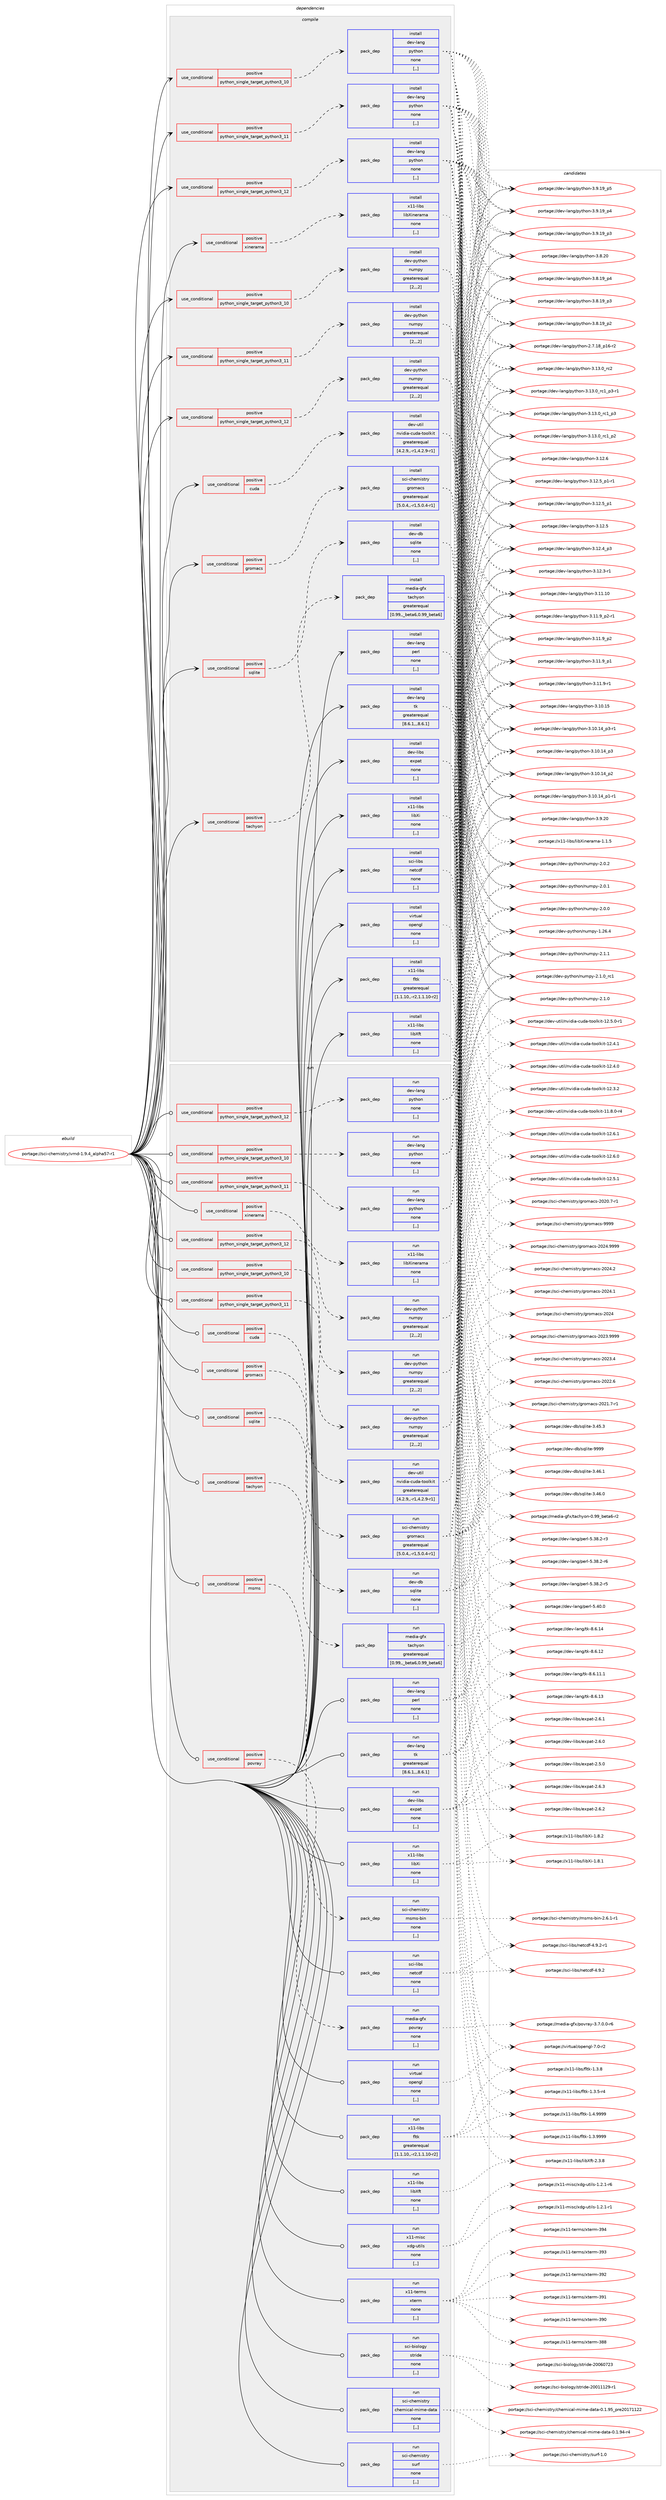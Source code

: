digraph prolog {

# *************
# Graph options
# *************

newrank=true;
concentrate=true;
compound=true;
graph [rankdir=LR,fontname=Helvetica,fontsize=10,ranksep=1.5];#, ranksep=2.5, nodesep=0.2];
edge  [arrowhead=vee];
node  [fontname=Helvetica,fontsize=10];

# **********
# The ebuild
# **********

subgraph cluster_leftcol {
color=gray;
label=<<i>ebuild</i>>;
id [label="portage://sci-chemistry/vmd-1.9.4_alpha57-r1", color=red, width=4, href="../sci-chemistry/vmd-1.9.4_alpha57-r1.svg"];
}

# ****************
# The dependencies
# ****************

subgraph cluster_midcol {
color=gray;
label=<<i>dependencies</i>>;
subgraph cluster_compile {
fillcolor="#eeeeee";
style=filled;
label=<<i>compile</i>>;
subgraph cond237867 {
dependency903643 [label=<<TABLE BORDER="0" CELLBORDER="1" CELLSPACING="0" CELLPADDING="4"><TR><TD ROWSPAN="3" CELLPADDING="10">use_conditional</TD></TR><TR><TD>positive</TD></TR><TR><TD>cuda</TD></TR></TABLE>>, shape=none, color=red];
subgraph pack659194 {
dependency903644 [label=<<TABLE BORDER="0" CELLBORDER="1" CELLSPACING="0" CELLPADDING="4" WIDTH="220"><TR><TD ROWSPAN="6" CELLPADDING="30">pack_dep</TD></TR><TR><TD WIDTH="110">install</TD></TR><TR><TD>dev-util</TD></TR><TR><TD>nvidia-cuda-toolkit</TD></TR><TR><TD>greaterequal</TD></TR><TR><TD>[4.2.9,,-r1,4.2.9-r1]</TD></TR></TABLE>>, shape=none, color=blue];
}
dependency903643:e -> dependency903644:w [weight=20,style="dashed",arrowhead="vee"];
}
id:e -> dependency903643:w [weight=20,style="solid",arrowhead="vee"];
subgraph cond237868 {
dependency903645 [label=<<TABLE BORDER="0" CELLBORDER="1" CELLSPACING="0" CELLPADDING="4"><TR><TD ROWSPAN="3" CELLPADDING="10">use_conditional</TD></TR><TR><TD>positive</TD></TR><TR><TD>gromacs</TD></TR></TABLE>>, shape=none, color=red];
subgraph pack659195 {
dependency903646 [label=<<TABLE BORDER="0" CELLBORDER="1" CELLSPACING="0" CELLPADDING="4" WIDTH="220"><TR><TD ROWSPAN="6" CELLPADDING="30">pack_dep</TD></TR><TR><TD WIDTH="110">install</TD></TR><TR><TD>sci-chemistry</TD></TR><TR><TD>gromacs</TD></TR><TR><TD>greaterequal</TD></TR><TR><TD>[5.0.4,,-r1,5.0.4-r1]</TD></TR></TABLE>>, shape=none, color=blue];
}
dependency903645:e -> dependency903646:w [weight=20,style="dashed",arrowhead="vee"];
}
id:e -> dependency903645:w [weight=20,style="solid",arrowhead="vee"];
subgraph cond237869 {
dependency903647 [label=<<TABLE BORDER="0" CELLBORDER="1" CELLSPACING="0" CELLPADDING="4"><TR><TD ROWSPAN="3" CELLPADDING="10">use_conditional</TD></TR><TR><TD>positive</TD></TR><TR><TD>python_single_target_python3_10</TD></TR></TABLE>>, shape=none, color=red];
subgraph pack659196 {
dependency903648 [label=<<TABLE BORDER="0" CELLBORDER="1" CELLSPACING="0" CELLPADDING="4" WIDTH="220"><TR><TD ROWSPAN="6" CELLPADDING="30">pack_dep</TD></TR><TR><TD WIDTH="110">install</TD></TR><TR><TD>dev-lang</TD></TR><TR><TD>python</TD></TR><TR><TD>none</TD></TR><TR><TD>[,,]</TD></TR></TABLE>>, shape=none, color=blue];
}
dependency903647:e -> dependency903648:w [weight=20,style="dashed",arrowhead="vee"];
}
id:e -> dependency903647:w [weight=20,style="solid",arrowhead="vee"];
subgraph cond237870 {
dependency903649 [label=<<TABLE BORDER="0" CELLBORDER="1" CELLSPACING="0" CELLPADDING="4"><TR><TD ROWSPAN="3" CELLPADDING="10">use_conditional</TD></TR><TR><TD>positive</TD></TR><TR><TD>python_single_target_python3_10</TD></TR></TABLE>>, shape=none, color=red];
subgraph pack659197 {
dependency903650 [label=<<TABLE BORDER="0" CELLBORDER="1" CELLSPACING="0" CELLPADDING="4" WIDTH="220"><TR><TD ROWSPAN="6" CELLPADDING="30">pack_dep</TD></TR><TR><TD WIDTH="110">install</TD></TR><TR><TD>dev-python</TD></TR><TR><TD>numpy</TD></TR><TR><TD>greaterequal</TD></TR><TR><TD>[2,,,2]</TD></TR></TABLE>>, shape=none, color=blue];
}
dependency903649:e -> dependency903650:w [weight=20,style="dashed",arrowhead="vee"];
}
id:e -> dependency903649:w [weight=20,style="solid",arrowhead="vee"];
subgraph cond237871 {
dependency903651 [label=<<TABLE BORDER="0" CELLBORDER="1" CELLSPACING="0" CELLPADDING="4"><TR><TD ROWSPAN="3" CELLPADDING="10">use_conditional</TD></TR><TR><TD>positive</TD></TR><TR><TD>python_single_target_python3_11</TD></TR></TABLE>>, shape=none, color=red];
subgraph pack659198 {
dependency903652 [label=<<TABLE BORDER="0" CELLBORDER="1" CELLSPACING="0" CELLPADDING="4" WIDTH="220"><TR><TD ROWSPAN="6" CELLPADDING="30">pack_dep</TD></TR><TR><TD WIDTH="110">install</TD></TR><TR><TD>dev-lang</TD></TR><TR><TD>python</TD></TR><TR><TD>none</TD></TR><TR><TD>[,,]</TD></TR></TABLE>>, shape=none, color=blue];
}
dependency903651:e -> dependency903652:w [weight=20,style="dashed",arrowhead="vee"];
}
id:e -> dependency903651:w [weight=20,style="solid",arrowhead="vee"];
subgraph cond237872 {
dependency903653 [label=<<TABLE BORDER="0" CELLBORDER="1" CELLSPACING="0" CELLPADDING="4"><TR><TD ROWSPAN="3" CELLPADDING="10">use_conditional</TD></TR><TR><TD>positive</TD></TR><TR><TD>python_single_target_python3_11</TD></TR></TABLE>>, shape=none, color=red];
subgraph pack659199 {
dependency903654 [label=<<TABLE BORDER="0" CELLBORDER="1" CELLSPACING="0" CELLPADDING="4" WIDTH="220"><TR><TD ROWSPAN="6" CELLPADDING="30">pack_dep</TD></TR><TR><TD WIDTH="110">install</TD></TR><TR><TD>dev-python</TD></TR><TR><TD>numpy</TD></TR><TR><TD>greaterequal</TD></TR><TR><TD>[2,,,2]</TD></TR></TABLE>>, shape=none, color=blue];
}
dependency903653:e -> dependency903654:w [weight=20,style="dashed",arrowhead="vee"];
}
id:e -> dependency903653:w [weight=20,style="solid",arrowhead="vee"];
subgraph cond237873 {
dependency903655 [label=<<TABLE BORDER="0" CELLBORDER="1" CELLSPACING="0" CELLPADDING="4"><TR><TD ROWSPAN="3" CELLPADDING="10">use_conditional</TD></TR><TR><TD>positive</TD></TR><TR><TD>python_single_target_python3_12</TD></TR></TABLE>>, shape=none, color=red];
subgraph pack659200 {
dependency903656 [label=<<TABLE BORDER="0" CELLBORDER="1" CELLSPACING="0" CELLPADDING="4" WIDTH="220"><TR><TD ROWSPAN="6" CELLPADDING="30">pack_dep</TD></TR><TR><TD WIDTH="110">install</TD></TR><TR><TD>dev-lang</TD></TR><TR><TD>python</TD></TR><TR><TD>none</TD></TR><TR><TD>[,,]</TD></TR></TABLE>>, shape=none, color=blue];
}
dependency903655:e -> dependency903656:w [weight=20,style="dashed",arrowhead="vee"];
}
id:e -> dependency903655:w [weight=20,style="solid",arrowhead="vee"];
subgraph cond237874 {
dependency903657 [label=<<TABLE BORDER="0" CELLBORDER="1" CELLSPACING="0" CELLPADDING="4"><TR><TD ROWSPAN="3" CELLPADDING="10">use_conditional</TD></TR><TR><TD>positive</TD></TR><TR><TD>python_single_target_python3_12</TD></TR></TABLE>>, shape=none, color=red];
subgraph pack659201 {
dependency903658 [label=<<TABLE BORDER="0" CELLBORDER="1" CELLSPACING="0" CELLPADDING="4" WIDTH="220"><TR><TD ROWSPAN="6" CELLPADDING="30">pack_dep</TD></TR><TR><TD WIDTH="110">install</TD></TR><TR><TD>dev-python</TD></TR><TR><TD>numpy</TD></TR><TR><TD>greaterequal</TD></TR><TR><TD>[2,,,2]</TD></TR></TABLE>>, shape=none, color=blue];
}
dependency903657:e -> dependency903658:w [weight=20,style="dashed",arrowhead="vee"];
}
id:e -> dependency903657:w [weight=20,style="solid",arrowhead="vee"];
subgraph cond237875 {
dependency903659 [label=<<TABLE BORDER="0" CELLBORDER="1" CELLSPACING="0" CELLPADDING="4"><TR><TD ROWSPAN="3" CELLPADDING="10">use_conditional</TD></TR><TR><TD>positive</TD></TR><TR><TD>sqlite</TD></TR></TABLE>>, shape=none, color=red];
subgraph pack659202 {
dependency903660 [label=<<TABLE BORDER="0" CELLBORDER="1" CELLSPACING="0" CELLPADDING="4" WIDTH="220"><TR><TD ROWSPAN="6" CELLPADDING="30">pack_dep</TD></TR><TR><TD WIDTH="110">install</TD></TR><TR><TD>dev-db</TD></TR><TR><TD>sqlite</TD></TR><TR><TD>none</TD></TR><TR><TD>[,,]</TD></TR></TABLE>>, shape=none, color=blue];
}
dependency903659:e -> dependency903660:w [weight=20,style="dashed",arrowhead="vee"];
}
id:e -> dependency903659:w [weight=20,style="solid",arrowhead="vee"];
subgraph cond237876 {
dependency903661 [label=<<TABLE BORDER="0" CELLBORDER="1" CELLSPACING="0" CELLPADDING="4"><TR><TD ROWSPAN="3" CELLPADDING="10">use_conditional</TD></TR><TR><TD>positive</TD></TR><TR><TD>tachyon</TD></TR></TABLE>>, shape=none, color=red];
subgraph pack659203 {
dependency903662 [label=<<TABLE BORDER="0" CELLBORDER="1" CELLSPACING="0" CELLPADDING="4" WIDTH="220"><TR><TD ROWSPAN="6" CELLPADDING="30">pack_dep</TD></TR><TR><TD WIDTH="110">install</TD></TR><TR><TD>media-gfx</TD></TR><TR><TD>tachyon</TD></TR><TR><TD>greaterequal</TD></TR><TR><TD>[0.99,,_beta6,0.99_beta6]</TD></TR></TABLE>>, shape=none, color=blue];
}
dependency903661:e -> dependency903662:w [weight=20,style="dashed",arrowhead="vee"];
}
id:e -> dependency903661:w [weight=20,style="solid",arrowhead="vee"];
subgraph cond237877 {
dependency903663 [label=<<TABLE BORDER="0" CELLBORDER="1" CELLSPACING="0" CELLPADDING="4"><TR><TD ROWSPAN="3" CELLPADDING="10">use_conditional</TD></TR><TR><TD>positive</TD></TR><TR><TD>xinerama</TD></TR></TABLE>>, shape=none, color=red];
subgraph pack659204 {
dependency903664 [label=<<TABLE BORDER="0" CELLBORDER="1" CELLSPACING="0" CELLPADDING="4" WIDTH="220"><TR><TD ROWSPAN="6" CELLPADDING="30">pack_dep</TD></TR><TR><TD WIDTH="110">install</TD></TR><TR><TD>x11-libs</TD></TR><TR><TD>libXinerama</TD></TR><TR><TD>none</TD></TR><TR><TD>[,,]</TD></TR></TABLE>>, shape=none, color=blue];
}
dependency903663:e -> dependency903664:w [weight=20,style="dashed",arrowhead="vee"];
}
id:e -> dependency903663:w [weight=20,style="solid",arrowhead="vee"];
subgraph pack659205 {
dependency903665 [label=<<TABLE BORDER="0" CELLBORDER="1" CELLSPACING="0" CELLPADDING="4" WIDTH="220"><TR><TD ROWSPAN="6" CELLPADDING="30">pack_dep</TD></TR><TR><TD WIDTH="110">install</TD></TR><TR><TD>dev-lang</TD></TR><TR><TD>perl</TD></TR><TR><TD>none</TD></TR><TR><TD>[,,]</TD></TR></TABLE>>, shape=none, color=blue];
}
id:e -> dependency903665:w [weight=20,style="solid",arrowhead="vee"];
subgraph pack659206 {
dependency903666 [label=<<TABLE BORDER="0" CELLBORDER="1" CELLSPACING="0" CELLPADDING="4" WIDTH="220"><TR><TD ROWSPAN="6" CELLPADDING="30">pack_dep</TD></TR><TR><TD WIDTH="110">install</TD></TR><TR><TD>dev-lang</TD></TR><TR><TD>tk</TD></TR><TR><TD>greaterequal</TD></TR><TR><TD>[8.6.1,,,8.6.1]</TD></TR></TABLE>>, shape=none, color=blue];
}
id:e -> dependency903666:w [weight=20,style="solid",arrowhead="vee"];
subgraph pack659207 {
dependency903667 [label=<<TABLE BORDER="0" CELLBORDER="1" CELLSPACING="0" CELLPADDING="4" WIDTH="220"><TR><TD ROWSPAN="6" CELLPADDING="30">pack_dep</TD></TR><TR><TD WIDTH="110">install</TD></TR><TR><TD>dev-libs</TD></TR><TR><TD>expat</TD></TR><TR><TD>none</TD></TR><TR><TD>[,,]</TD></TR></TABLE>>, shape=none, color=blue];
}
id:e -> dependency903667:w [weight=20,style="solid",arrowhead="vee"];
subgraph pack659208 {
dependency903668 [label=<<TABLE BORDER="0" CELLBORDER="1" CELLSPACING="0" CELLPADDING="4" WIDTH="220"><TR><TD ROWSPAN="6" CELLPADDING="30">pack_dep</TD></TR><TR><TD WIDTH="110">install</TD></TR><TR><TD>sci-libs</TD></TR><TR><TD>netcdf</TD></TR><TR><TD>none</TD></TR><TR><TD>[,,]</TD></TR></TABLE>>, shape=none, color=blue];
}
id:e -> dependency903668:w [weight=20,style="solid",arrowhead="vee"];
subgraph pack659209 {
dependency903669 [label=<<TABLE BORDER="0" CELLBORDER="1" CELLSPACING="0" CELLPADDING="4" WIDTH="220"><TR><TD ROWSPAN="6" CELLPADDING="30">pack_dep</TD></TR><TR><TD WIDTH="110">install</TD></TR><TR><TD>virtual</TD></TR><TR><TD>opengl</TD></TR><TR><TD>none</TD></TR><TR><TD>[,,]</TD></TR></TABLE>>, shape=none, color=blue];
}
id:e -> dependency903669:w [weight=20,style="solid",arrowhead="vee"];
subgraph pack659210 {
dependency903670 [label=<<TABLE BORDER="0" CELLBORDER="1" CELLSPACING="0" CELLPADDING="4" WIDTH="220"><TR><TD ROWSPAN="6" CELLPADDING="30">pack_dep</TD></TR><TR><TD WIDTH="110">install</TD></TR><TR><TD>x11-libs</TD></TR><TR><TD>fltk</TD></TR><TR><TD>greaterequal</TD></TR><TR><TD>[1.1.10,,-r2,1.1.10-r2]</TD></TR></TABLE>>, shape=none, color=blue];
}
id:e -> dependency903670:w [weight=20,style="solid",arrowhead="vee"];
subgraph pack659211 {
dependency903671 [label=<<TABLE BORDER="0" CELLBORDER="1" CELLSPACING="0" CELLPADDING="4" WIDTH="220"><TR><TD ROWSPAN="6" CELLPADDING="30">pack_dep</TD></TR><TR><TD WIDTH="110">install</TD></TR><TR><TD>x11-libs</TD></TR><TR><TD>libXft</TD></TR><TR><TD>none</TD></TR><TR><TD>[,,]</TD></TR></TABLE>>, shape=none, color=blue];
}
id:e -> dependency903671:w [weight=20,style="solid",arrowhead="vee"];
subgraph pack659212 {
dependency903672 [label=<<TABLE BORDER="0" CELLBORDER="1" CELLSPACING="0" CELLPADDING="4" WIDTH="220"><TR><TD ROWSPAN="6" CELLPADDING="30">pack_dep</TD></TR><TR><TD WIDTH="110">install</TD></TR><TR><TD>x11-libs</TD></TR><TR><TD>libXi</TD></TR><TR><TD>none</TD></TR><TR><TD>[,,]</TD></TR></TABLE>>, shape=none, color=blue];
}
id:e -> dependency903672:w [weight=20,style="solid",arrowhead="vee"];
}
subgraph cluster_compileandrun {
fillcolor="#eeeeee";
style=filled;
label=<<i>compile and run</i>>;
}
subgraph cluster_run {
fillcolor="#eeeeee";
style=filled;
label=<<i>run</i>>;
subgraph cond237878 {
dependency903673 [label=<<TABLE BORDER="0" CELLBORDER="1" CELLSPACING="0" CELLPADDING="4"><TR><TD ROWSPAN="3" CELLPADDING="10">use_conditional</TD></TR><TR><TD>positive</TD></TR><TR><TD>cuda</TD></TR></TABLE>>, shape=none, color=red];
subgraph pack659213 {
dependency903674 [label=<<TABLE BORDER="0" CELLBORDER="1" CELLSPACING="0" CELLPADDING="4" WIDTH="220"><TR><TD ROWSPAN="6" CELLPADDING="30">pack_dep</TD></TR><TR><TD WIDTH="110">run</TD></TR><TR><TD>dev-util</TD></TR><TR><TD>nvidia-cuda-toolkit</TD></TR><TR><TD>greaterequal</TD></TR><TR><TD>[4.2.9,,-r1,4.2.9-r1]</TD></TR></TABLE>>, shape=none, color=blue];
}
dependency903673:e -> dependency903674:w [weight=20,style="dashed",arrowhead="vee"];
}
id:e -> dependency903673:w [weight=20,style="solid",arrowhead="odot"];
subgraph cond237879 {
dependency903675 [label=<<TABLE BORDER="0" CELLBORDER="1" CELLSPACING="0" CELLPADDING="4"><TR><TD ROWSPAN="3" CELLPADDING="10">use_conditional</TD></TR><TR><TD>positive</TD></TR><TR><TD>gromacs</TD></TR></TABLE>>, shape=none, color=red];
subgraph pack659214 {
dependency903676 [label=<<TABLE BORDER="0" CELLBORDER="1" CELLSPACING="0" CELLPADDING="4" WIDTH="220"><TR><TD ROWSPAN="6" CELLPADDING="30">pack_dep</TD></TR><TR><TD WIDTH="110">run</TD></TR><TR><TD>sci-chemistry</TD></TR><TR><TD>gromacs</TD></TR><TR><TD>greaterequal</TD></TR><TR><TD>[5.0.4,,-r1,5.0.4-r1]</TD></TR></TABLE>>, shape=none, color=blue];
}
dependency903675:e -> dependency903676:w [weight=20,style="dashed",arrowhead="vee"];
}
id:e -> dependency903675:w [weight=20,style="solid",arrowhead="odot"];
subgraph cond237880 {
dependency903677 [label=<<TABLE BORDER="0" CELLBORDER="1" CELLSPACING="0" CELLPADDING="4"><TR><TD ROWSPAN="3" CELLPADDING="10">use_conditional</TD></TR><TR><TD>positive</TD></TR><TR><TD>msms</TD></TR></TABLE>>, shape=none, color=red];
subgraph pack659215 {
dependency903678 [label=<<TABLE BORDER="0" CELLBORDER="1" CELLSPACING="0" CELLPADDING="4" WIDTH="220"><TR><TD ROWSPAN="6" CELLPADDING="30">pack_dep</TD></TR><TR><TD WIDTH="110">run</TD></TR><TR><TD>sci-chemistry</TD></TR><TR><TD>msms-bin</TD></TR><TR><TD>none</TD></TR><TR><TD>[,,]</TD></TR></TABLE>>, shape=none, color=blue];
}
dependency903677:e -> dependency903678:w [weight=20,style="dashed",arrowhead="vee"];
}
id:e -> dependency903677:w [weight=20,style="solid",arrowhead="odot"];
subgraph cond237881 {
dependency903679 [label=<<TABLE BORDER="0" CELLBORDER="1" CELLSPACING="0" CELLPADDING="4"><TR><TD ROWSPAN="3" CELLPADDING="10">use_conditional</TD></TR><TR><TD>positive</TD></TR><TR><TD>povray</TD></TR></TABLE>>, shape=none, color=red];
subgraph pack659216 {
dependency903680 [label=<<TABLE BORDER="0" CELLBORDER="1" CELLSPACING="0" CELLPADDING="4" WIDTH="220"><TR><TD ROWSPAN="6" CELLPADDING="30">pack_dep</TD></TR><TR><TD WIDTH="110">run</TD></TR><TR><TD>media-gfx</TD></TR><TR><TD>povray</TD></TR><TR><TD>none</TD></TR><TR><TD>[,,]</TD></TR></TABLE>>, shape=none, color=blue];
}
dependency903679:e -> dependency903680:w [weight=20,style="dashed",arrowhead="vee"];
}
id:e -> dependency903679:w [weight=20,style="solid",arrowhead="odot"];
subgraph cond237882 {
dependency903681 [label=<<TABLE BORDER="0" CELLBORDER="1" CELLSPACING="0" CELLPADDING="4"><TR><TD ROWSPAN="3" CELLPADDING="10">use_conditional</TD></TR><TR><TD>positive</TD></TR><TR><TD>python_single_target_python3_10</TD></TR></TABLE>>, shape=none, color=red];
subgraph pack659217 {
dependency903682 [label=<<TABLE BORDER="0" CELLBORDER="1" CELLSPACING="0" CELLPADDING="4" WIDTH="220"><TR><TD ROWSPAN="6" CELLPADDING="30">pack_dep</TD></TR><TR><TD WIDTH="110">run</TD></TR><TR><TD>dev-lang</TD></TR><TR><TD>python</TD></TR><TR><TD>none</TD></TR><TR><TD>[,,]</TD></TR></TABLE>>, shape=none, color=blue];
}
dependency903681:e -> dependency903682:w [weight=20,style="dashed",arrowhead="vee"];
}
id:e -> dependency903681:w [weight=20,style="solid",arrowhead="odot"];
subgraph cond237883 {
dependency903683 [label=<<TABLE BORDER="0" CELLBORDER="1" CELLSPACING="0" CELLPADDING="4"><TR><TD ROWSPAN="3" CELLPADDING="10">use_conditional</TD></TR><TR><TD>positive</TD></TR><TR><TD>python_single_target_python3_10</TD></TR></TABLE>>, shape=none, color=red];
subgraph pack659218 {
dependency903684 [label=<<TABLE BORDER="0" CELLBORDER="1" CELLSPACING="0" CELLPADDING="4" WIDTH="220"><TR><TD ROWSPAN="6" CELLPADDING="30">pack_dep</TD></TR><TR><TD WIDTH="110">run</TD></TR><TR><TD>dev-python</TD></TR><TR><TD>numpy</TD></TR><TR><TD>greaterequal</TD></TR><TR><TD>[2,,,2]</TD></TR></TABLE>>, shape=none, color=blue];
}
dependency903683:e -> dependency903684:w [weight=20,style="dashed",arrowhead="vee"];
}
id:e -> dependency903683:w [weight=20,style="solid",arrowhead="odot"];
subgraph cond237884 {
dependency903685 [label=<<TABLE BORDER="0" CELLBORDER="1" CELLSPACING="0" CELLPADDING="4"><TR><TD ROWSPAN="3" CELLPADDING="10">use_conditional</TD></TR><TR><TD>positive</TD></TR><TR><TD>python_single_target_python3_11</TD></TR></TABLE>>, shape=none, color=red];
subgraph pack659219 {
dependency903686 [label=<<TABLE BORDER="0" CELLBORDER="1" CELLSPACING="0" CELLPADDING="4" WIDTH="220"><TR><TD ROWSPAN="6" CELLPADDING="30">pack_dep</TD></TR><TR><TD WIDTH="110">run</TD></TR><TR><TD>dev-lang</TD></TR><TR><TD>python</TD></TR><TR><TD>none</TD></TR><TR><TD>[,,]</TD></TR></TABLE>>, shape=none, color=blue];
}
dependency903685:e -> dependency903686:w [weight=20,style="dashed",arrowhead="vee"];
}
id:e -> dependency903685:w [weight=20,style="solid",arrowhead="odot"];
subgraph cond237885 {
dependency903687 [label=<<TABLE BORDER="0" CELLBORDER="1" CELLSPACING="0" CELLPADDING="4"><TR><TD ROWSPAN="3" CELLPADDING="10">use_conditional</TD></TR><TR><TD>positive</TD></TR><TR><TD>python_single_target_python3_11</TD></TR></TABLE>>, shape=none, color=red];
subgraph pack659220 {
dependency903688 [label=<<TABLE BORDER="0" CELLBORDER="1" CELLSPACING="0" CELLPADDING="4" WIDTH="220"><TR><TD ROWSPAN="6" CELLPADDING="30">pack_dep</TD></TR><TR><TD WIDTH="110">run</TD></TR><TR><TD>dev-python</TD></TR><TR><TD>numpy</TD></TR><TR><TD>greaterequal</TD></TR><TR><TD>[2,,,2]</TD></TR></TABLE>>, shape=none, color=blue];
}
dependency903687:e -> dependency903688:w [weight=20,style="dashed",arrowhead="vee"];
}
id:e -> dependency903687:w [weight=20,style="solid",arrowhead="odot"];
subgraph cond237886 {
dependency903689 [label=<<TABLE BORDER="0" CELLBORDER="1" CELLSPACING="0" CELLPADDING="4"><TR><TD ROWSPAN="3" CELLPADDING="10">use_conditional</TD></TR><TR><TD>positive</TD></TR><TR><TD>python_single_target_python3_12</TD></TR></TABLE>>, shape=none, color=red];
subgraph pack659221 {
dependency903690 [label=<<TABLE BORDER="0" CELLBORDER="1" CELLSPACING="0" CELLPADDING="4" WIDTH="220"><TR><TD ROWSPAN="6" CELLPADDING="30">pack_dep</TD></TR><TR><TD WIDTH="110">run</TD></TR><TR><TD>dev-lang</TD></TR><TR><TD>python</TD></TR><TR><TD>none</TD></TR><TR><TD>[,,]</TD></TR></TABLE>>, shape=none, color=blue];
}
dependency903689:e -> dependency903690:w [weight=20,style="dashed",arrowhead="vee"];
}
id:e -> dependency903689:w [weight=20,style="solid",arrowhead="odot"];
subgraph cond237887 {
dependency903691 [label=<<TABLE BORDER="0" CELLBORDER="1" CELLSPACING="0" CELLPADDING="4"><TR><TD ROWSPAN="3" CELLPADDING="10">use_conditional</TD></TR><TR><TD>positive</TD></TR><TR><TD>python_single_target_python3_12</TD></TR></TABLE>>, shape=none, color=red];
subgraph pack659222 {
dependency903692 [label=<<TABLE BORDER="0" CELLBORDER="1" CELLSPACING="0" CELLPADDING="4" WIDTH="220"><TR><TD ROWSPAN="6" CELLPADDING="30">pack_dep</TD></TR><TR><TD WIDTH="110">run</TD></TR><TR><TD>dev-python</TD></TR><TR><TD>numpy</TD></TR><TR><TD>greaterequal</TD></TR><TR><TD>[2,,,2]</TD></TR></TABLE>>, shape=none, color=blue];
}
dependency903691:e -> dependency903692:w [weight=20,style="dashed",arrowhead="vee"];
}
id:e -> dependency903691:w [weight=20,style="solid",arrowhead="odot"];
subgraph cond237888 {
dependency903693 [label=<<TABLE BORDER="0" CELLBORDER="1" CELLSPACING="0" CELLPADDING="4"><TR><TD ROWSPAN="3" CELLPADDING="10">use_conditional</TD></TR><TR><TD>positive</TD></TR><TR><TD>sqlite</TD></TR></TABLE>>, shape=none, color=red];
subgraph pack659223 {
dependency903694 [label=<<TABLE BORDER="0" CELLBORDER="1" CELLSPACING="0" CELLPADDING="4" WIDTH="220"><TR><TD ROWSPAN="6" CELLPADDING="30">pack_dep</TD></TR><TR><TD WIDTH="110">run</TD></TR><TR><TD>dev-db</TD></TR><TR><TD>sqlite</TD></TR><TR><TD>none</TD></TR><TR><TD>[,,]</TD></TR></TABLE>>, shape=none, color=blue];
}
dependency903693:e -> dependency903694:w [weight=20,style="dashed",arrowhead="vee"];
}
id:e -> dependency903693:w [weight=20,style="solid",arrowhead="odot"];
subgraph cond237889 {
dependency903695 [label=<<TABLE BORDER="0" CELLBORDER="1" CELLSPACING="0" CELLPADDING="4"><TR><TD ROWSPAN="3" CELLPADDING="10">use_conditional</TD></TR><TR><TD>positive</TD></TR><TR><TD>tachyon</TD></TR></TABLE>>, shape=none, color=red];
subgraph pack659224 {
dependency903696 [label=<<TABLE BORDER="0" CELLBORDER="1" CELLSPACING="0" CELLPADDING="4" WIDTH="220"><TR><TD ROWSPAN="6" CELLPADDING="30">pack_dep</TD></TR><TR><TD WIDTH="110">run</TD></TR><TR><TD>media-gfx</TD></TR><TR><TD>tachyon</TD></TR><TR><TD>greaterequal</TD></TR><TR><TD>[0.99,,_beta6,0.99_beta6]</TD></TR></TABLE>>, shape=none, color=blue];
}
dependency903695:e -> dependency903696:w [weight=20,style="dashed",arrowhead="vee"];
}
id:e -> dependency903695:w [weight=20,style="solid",arrowhead="odot"];
subgraph cond237890 {
dependency903697 [label=<<TABLE BORDER="0" CELLBORDER="1" CELLSPACING="0" CELLPADDING="4"><TR><TD ROWSPAN="3" CELLPADDING="10">use_conditional</TD></TR><TR><TD>positive</TD></TR><TR><TD>xinerama</TD></TR></TABLE>>, shape=none, color=red];
subgraph pack659225 {
dependency903698 [label=<<TABLE BORDER="0" CELLBORDER="1" CELLSPACING="0" CELLPADDING="4" WIDTH="220"><TR><TD ROWSPAN="6" CELLPADDING="30">pack_dep</TD></TR><TR><TD WIDTH="110">run</TD></TR><TR><TD>x11-libs</TD></TR><TR><TD>libXinerama</TD></TR><TR><TD>none</TD></TR><TR><TD>[,,]</TD></TR></TABLE>>, shape=none, color=blue];
}
dependency903697:e -> dependency903698:w [weight=20,style="dashed",arrowhead="vee"];
}
id:e -> dependency903697:w [weight=20,style="solid",arrowhead="odot"];
subgraph pack659226 {
dependency903699 [label=<<TABLE BORDER="0" CELLBORDER="1" CELLSPACING="0" CELLPADDING="4" WIDTH="220"><TR><TD ROWSPAN="6" CELLPADDING="30">pack_dep</TD></TR><TR><TD WIDTH="110">run</TD></TR><TR><TD>dev-lang</TD></TR><TR><TD>perl</TD></TR><TR><TD>none</TD></TR><TR><TD>[,,]</TD></TR></TABLE>>, shape=none, color=blue];
}
id:e -> dependency903699:w [weight=20,style="solid",arrowhead="odot"];
subgraph pack659227 {
dependency903700 [label=<<TABLE BORDER="0" CELLBORDER="1" CELLSPACING="0" CELLPADDING="4" WIDTH="220"><TR><TD ROWSPAN="6" CELLPADDING="30">pack_dep</TD></TR><TR><TD WIDTH="110">run</TD></TR><TR><TD>dev-lang</TD></TR><TR><TD>tk</TD></TR><TR><TD>greaterequal</TD></TR><TR><TD>[8.6.1,,,8.6.1]</TD></TR></TABLE>>, shape=none, color=blue];
}
id:e -> dependency903700:w [weight=20,style="solid",arrowhead="odot"];
subgraph pack659228 {
dependency903701 [label=<<TABLE BORDER="0" CELLBORDER="1" CELLSPACING="0" CELLPADDING="4" WIDTH="220"><TR><TD ROWSPAN="6" CELLPADDING="30">pack_dep</TD></TR><TR><TD WIDTH="110">run</TD></TR><TR><TD>dev-libs</TD></TR><TR><TD>expat</TD></TR><TR><TD>none</TD></TR><TR><TD>[,,]</TD></TR></TABLE>>, shape=none, color=blue];
}
id:e -> dependency903701:w [weight=20,style="solid",arrowhead="odot"];
subgraph pack659229 {
dependency903702 [label=<<TABLE BORDER="0" CELLBORDER="1" CELLSPACING="0" CELLPADDING="4" WIDTH="220"><TR><TD ROWSPAN="6" CELLPADDING="30">pack_dep</TD></TR><TR><TD WIDTH="110">run</TD></TR><TR><TD>sci-biology</TD></TR><TR><TD>stride</TD></TR><TR><TD>none</TD></TR><TR><TD>[,,]</TD></TR></TABLE>>, shape=none, color=blue];
}
id:e -> dependency903702:w [weight=20,style="solid",arrowhead="odot"];
subgraph pack659230 {
dependency903703 [label=<<TABLE BORDER="0" CELLBORDER="1" CELLSPACING="0" CELLPADDING="4" WIDTH="220"><TR><TD ROWSPAN="6" CELLPADDING="30">pack_dep</TD></TR><TR><TD WIDTH="110">run</TD></TR><TR><TD>sci-chemistry</TD></TR><TR><TD>chemical-mime-data</TD></TR><TR><TD>none</TD></TR><TR><TD>[,,]</TD></TR></TABLE>>, shape=none, color=blue];
}
id:e -> dependency903703:w [weight=20,style="solid",arrowhead="odot"];
subgraph pack659231 {
dependency903704 [label=<<TABLE BORDER="0" CELLBORDER="1" CELLSPACING="0" CELLPADDING="4" WIDTH="220"><TR><TD ROWSPAN="6" CELLPADDING="30">pack_dep</TD></TR><TR><TD WIDTH="110">run</TD></TR><TR><TD>sci-chemistry</TD></TR><TR><TD>surf</TD></TR><TR><TD>none</TD></TR><TR><TD>[,,]</TD></TR></TABLE>>, shape=none, color=blue];
}
id:e -> dependency903704:w [weight=20,style="solid",arrowhead="odot"];
subgraph pack659232 {
dependency903705 [label=<<TABLE BORDER="0" CELLBORDER="1" CELLSPACING="0" CELLPADDING="4" WIDTH="220"><TR><TD ROWSPAN="6" CELLPADDING="30">pack_dep</TD></TR><TR><TD WIDTH="110">run</TD></TR><TR><TD>sci-libs</TD></TR><TR><TD>netcdf</TD></TR><TR><TD>none</TD></TR><TR><TD>[,,]</TD></TR></TABLE>>, shape=none, color=blue];
}
id:e -> dependency903705:w [weight=20,style="solid",arrowhead="odot"];
subgraph pack659233 {
dependency903706 [label=<<TABLE BORDER="0" CELLBORDER="1" CELLSPACING="0" CELLPADDING="4" WIDTH="220"><TR><TD ROWSPAN="6" CELLPADDING="30">pack_dep</TD></TR><TR><TD WIDTH="110">run</TD></TR><TR><TD>virtual</TD></TR><TR><TD>opengl</TD></TR><TR><TD>none</TD></TR><TR><TD>[,,]</TD></TR></TABLE>>, shape=none, color=blue];
}
id:e -> dependency903706:w [weight=20,style="solid",arrowhead="odot"];
subgraph pack659234 {
dependency903707 [label=<<TABLE BORDER="0" CELLBORDER="1" CELLSPACING="0" CELLPADDING="4" WIDTH="220"><TR><TD ROWSPAN="6" CELLPADDING="30">pack_dep</TD></TR><TR><TD WIDTH="110">run</TD></TR><TR><TD>x11-libs</TD></TR><TR><TD>fltk</TD></TR><TR><TD>greaterequal</TD></TR><TR><TD>[1.1.10,,-r2,1.1.10-r2]</TD></TR></TABLE>>, shape=none, color=blue];
}
id:e -> dependency903707:w [weight=20,style="solid",arrowhead="odot"];
subgraph pack659235 {
dependency903708 [label=<<TABLE BORDER="0" CELLBORDER="1" CELLSPACING="0" CELLPADDING="4" WIDTH="220"><TR><TD ROWSPAN="6" CELLPADDING="30">pack_dep</TD></TR><TR><TD WIDTH="110">run</TD></TR><TR><TD>x11-libs</TD></TR><TR><TD>libXft</TD></TR><TR><TD>none</TD></TR><TR><TD>[,,]</TD></TR></TABLE>>, shape=none, color=blue];
}
id:e -> dependency903708:w [weight=20,style="solid",arrowhead="odot"];
subgraph pack659236 {
dependency903709 [label=<<TABLE BORDER="0" CELLBORDER="1" CELLSPACING="0" CELLPADDING="4" WIDTH="220"><TR><TD ROWSPAN="6" CELLPADDING="30">pack_dep</TD></TR><TR><TD WIDTH="110">run</TD></TR><TR><TD>x11-libs</TD></TR><TR><TD>libXi</TD></TR><TR><TD>none</TD></TR><TR><TD>[,,]</TD></TR></TABLE>>, shape=none, color=blue];
}
id:e -> dependency903709:w [weight=20,style="solid",arrowhead="odot"];
subgraph pack659237 {
dependency903710 [label=<<TABLE BORDER="0" CELLBORDER="1" CELLSPACING="0" CELLPADDING="4" WIDTH="220"><TR><TD ROWSPAN="6" CELLPADDING="30">pack_dep</TD></TR><TR><TD WIDTH="110">run</TD></TR><TR><TD>x11-misc</TD></TR><TR><TD>xdg-utils</TD></TR><TR><TD>none</TD></TR><TR><TD>[,,]</TD></TR></TABLE>>, shape=none, color=blue];
}
id:e -> dependency903710:w [weight=20,style="solid",arrowhead="odot"];
subgraph pack659238 {
dependency903711 [label=<<TABLE BORDER="0" CELLBORDER="1" CELLSPACING="0" CELLPADDING="4" WIDTH="220"><TR><TD ROWSPAN="6" CELLPADDING="30">pack_dep</TD></TR><TR><TD WIDTH="110">run</TD></TR><TR><TD>x11-terms</TD></TR><TR><TD>xterm</TD></TR><TR><TD>none</TD></TR><TR><TD>[,,]</TD></TR></TABLE>>, shape=none, color=blue];
}
id:e -> dependency903711:w [weight=20,style="solid",arrowhead="odot"];
}
}

# **************
# The candidates
# **************

subgraph cluster_choices {
rank=same;
color=gray;
label=<<i>candidates</i>>;

subgraph choice659194 {
color=black;
nodesep=1;
choice1001011184511711610510847110118105100105974599117100974511611111110810710511645495046544649 [label="portage://dev-util/nvidia-cuda-toolkit-12.6.1", color=red, width=4,href="../dev-util/nvidia-cuda-toolkit-12.6.1.svg"];
choice1001011184511711610510847110118105100105974599117100974511611111110810710511645495046544648 [label="portage://dev-util/nvidia-cuda-toolkit-12.6.0", color=red, width=4,href="../dev-util/nvidia-cuda-toolkit-12.6.0.svg"];
choice1001011184511711610510847110118105100105974599117100974511611111110810710511645495046534649 [label="portage://dev-util/nvidia-cuda-toolkit-12.5.1", color=red, width=4,href="../dev-util/nvidia-cuda-toolkit-12.5.1.svg"];
choice10010111845117116105108471101181051001059745991171009745116111111108107105116454950465346484511449 [label="portage://dev-util/nvidia-cuda-toolkit-12.5.0-r1", color=red, width=4,href="../dev-util/nvidia-cuda-toolkit-12.5.0-r1.svg"];
choice1001011184511711610510847110118105100105974599117100974511611111110810710511645495046524649 [label="portage://dev-util/nvidia-cuda-toolkit-12.4.1", color=red, width=4,href="../dev-util/nvidia-cuda-toolkit-12.4.1.svg"];
choice1001011184511711610510847110118105100105974599117100974511611111110810710511645495046524648 [label="portage://dev-util/nvidia-cuda-toolkit-12.4.0", color=red, width=4,href="../dev-util/nvidia-cuda-toolkit-12.4.0.svg"];
choice1001011184511711610510847110118105100105974599117100974511611111110810710511645495046514650 [label="portage://dev-util/nvidia-cuda-toolkit-12.3.2", color=red, width=4,href="../dev-util/nvidia-cuda-toolkit-12.3.2.svg"];
choice10010111845117116105108471101181051001059745991171009745116111111108107105116454949465646484511452 [label="portage://dev-util/nvidia-cuda-toolkit-11.8.0-r4", color=red, width=4,href="../dev-util/nvidia-cuda-toolkit-11.8.0-r4.svg"];
dependency903644:e -> choice1001011184511711610510847110118105100105974599117100974511611111110810710511645495046544649:w [style=dotted,weight="100"];
dependency903644:e -> choice1001011184511711610510847110118105100105974599117100974511611111110810710511645495046544648:w [style=dotted,weight="100"];
dependency903644:e -> choice1001011184511711610510847110118105100105974599117100974511611111110810710511645495046534649:w [style=dotted,weight="100"];
dependency903644:e -> choice10010111845117116105108471101181051001059745991171009745116111111108107105116454950465346484511449:w [style=dotted,weight="100"];
dependency903644:e -> choice1001011184511711610510847110118105100105974599117100974511611111110810710511645495046524649:w [style=dotted,weight="100"];
dependency903644:e -> choice1001011184511711610510847110118105100105974599117100974511611111110810710511645495046524648:w [style=dotted,weight="100"];
dependency903644:e -> choice1001011184511711610510847110118105100105974599117100974511611111110810710511645495046514650:w [style=dotted,weight="100"];
dependency903644:e -> choice10010111845117116105108471101181051001059745991171009745116111111108107105116454949465646484511452:w [style=dotted,weight="100"];
}
subgraph choice659195 {
color=black;
nodesep=1;
choice1159910545991041011091051151161141214710311411110997991154557575757 [label="portage://sci-chemistry/gromacs-9999", color=red, width=4,href="../sci-chemistry/gromacs-9999.svg"];
choice11599105459910410110910511511611412147103114111109979911545504850524657575757 [label="portage://sci-chemistry/gromacs-2024.9999", color=red, width=4,href="../sci-chemistry/gromacs-2024.9999.svg"];
choice11599105459910410110910511511611412147103114111109979911545504850524650 [label="portage://sci-chemistry/gromacs-2024.2", color=red, width=4,href="../sci-chemistry/gromacs-2024.2.svg"];
choice11599105459910410110910511511611412147103114111109979911545504850524649 [label="portage://sci-chemistry/gromacs-2024.1", color=red, width=4,href="../sci-chemistry/gromacs-2024.1.svg"];
choice1159910545991041011091051151161141214710311411110997991154550485052 [label="portage://sci-chemistry/gromacs-2024", color=red, width=4,href="../sci-chemistry/gromacs-2024.svg"];
choice11599105459910410110910511511611412147103114111109979911545504850514657575757 [label="portage://sci-chemistry/gromacs-2023.9999", color=red, width=4,href="../sci-chemistry/gromacs-2023.9999.svg"];
choice11599105459910410110910511511611412147103114111109979911545504850514652 [label="portage://sci-chemistry/gromacs-2023.4", color=red, width=4,href="../sci-chemistry/gromacs-2023.4.svg"];
choice11599105459910410110910511511611412147103114111109979911545504850504654 [label="portage://sci-chemistry/gromacs-2022.6", color=red, width=4,href="../sci-chemistry/gromacs-2022.6.svg"];
choice115991054599104101109105115116114121471031141111099799115455048504946554511449 [label="portage://sci-chemistry/gromacs-2021.7-r1", color=red, width=4,href="../sci-chemistry/gromacs-2021.7-r1.svg"];
choice115991054599104101109105115116114121471031141111099799115455048504846554511449 [label="portage://sci-chemistry/gromacs-2020.7-r1", color=red, width=4,href="../sci-chemistry/gromacs-2020.7-r1.svg"];
dependency903646:e -> choice1159910545991041011091051151161141214710311411110997991154557575757:w [style=dotted,weight="100"];
dependency903646:e -> choice11599105459910410110910511511611412147103114111109979911545504850524657575757:w [style=dotted,weight="100"];
dependency903646:e -> choice11599105459910410110910511511611412147103114111109979911545504850524650:w [style=dotted,weight="100"];
dependency903646:e -> choice11599105459910410110910511511611412147103114111109979911545504850524649:w [style=dotted,weight="100"];
dependency903646:e -> choice1159910545991041011091051151161141214710311411110997991154550485052:w [style=dotted,weight="100"];
dependency903646:e -> choice11599105459910410110910511511611412147103114111109979911545504850514657575757:w [style=dotted,weight="100"];
dependency903646:e -> choice11599105459910410110910511511611412147103114111109979911545504850514652:w [style=dotted,weight="100"];
dependency903646:e -> choice11599105459910410110910511511611412147103114111109979911545504850504654:w [style=dotted,weight="100"];
dependency903646:e -> choice115991054599104101109105115116114121471031141111099799115455048504946554511449:w [style=dotted,weight="100"];
dependency903646:e -> choice115991054599104101109105115116114121471031141111099799115455048504846554511449:w [style=dotted,weight="100"];
}
subgraph choice659196 {
color=black;
nodesep=1;
choice10010111845108971101034711212111610411111045514649514648951149950 [label="portage://dev-lang/python-3.13.0_rc2", color=red, width=4,href="../dev-lang/python-3.13.0_rc2.svg"];
choice1001011184510897110103471121211161041111104551464951464895114994995112514511449 [label="portage://dev-lang/python-3.13.0_rc1_p3-r1", color=red, width=4,href="../dev-lang/python-3.13.0_rc1_p3-r1.svg"];
choice100101118451089711010347112121116104111110455146495146489511499499511251 [label="portage://dev-lang/python-3.13.0_rc1_p3", color=red, width=4,href="../dev-lang/python-3.13.0_rc1_p3.svg"];
choice100101118451089711010347112121116104111110455146495146489511499499511250 [label="portage://dev-lang/python-3.13.0_rc1_p2", color=red, width=4,href="../dev-lang/python-3.13.0_rc1_p2.svg"];
choice10010111845108971101034711212111610411111045514649504654 [label="portage://dev-lang/python-3.12.6", color=red, width=4,href="../dev-lang/python-3.12.6.svg"];
choice1001011184510897110103471121211161041111104551464950465395112494511449 [label="portage://dev-lang/python-3.12.5_p1-r1", color=red, width=4,href="../dev-lang/python-3.12.5_p1-r1.svg"];
choice100101118451089711010347112121116104111110455146495046539511249 [label="portage://dev-lang/python-3.12.5_p1", color=red, width=4,href="../dev-lang/python-3.12.5_p1.svg"];
choice10010111845108971101034711212111610411111045514649504653 [label="portage://dev-lang/python-3.12.5", color=red, width=4,href="../dev-lang/python-3.12.5.svg"];
choice100101118451089711010347112121116104111110455146495046529511251 [label="portage://dev-lang/python-3.12.4_p3", color=red, width=4,href="../dev-lang/python-3.12.4_p3.svg"];
choice100101118451089711010347112121116104111110455146495046514511449 [label="portage://dev-lang/python-3.12.3-r1", color=red, width=4,href="../dev-lang/python-3.12.3-r1.svg"];
choice1001011184510897110103471121211161041111104551464949464948 [label="portage://dev-lang/python-3.11.10", color=red, width=4,href="../dev-lang/python-3.11.10.svg"];
choice1001011184510897110103471121211161041111104551464949465795112504511449 [label="portage://dev-lang/python-3.11.9_p2-r1", color=red, width=4,href="../dev-lang/python-3.11.9_p2-r1.svg"];
choice100101118451089711010347112121116104111110455146494946579511250 [label="portage://dev-lang/python-3.11.9_p2", color=red, width=4,href="../dev-lang/python-3.11.9_p2.svg"];
choice100101118451089711010347112121116104111110455146494946579511249 [label="portage://dev-lang/python-3.11.9_p1", color=red, width=4,href="../dev-lang/python-3.11.9_p1.svg"];
choice100101118451089711010347112121116104111110455146494946574511449 [label="portage://dev-lang/python-3.11.9-r1", color=red, width=4,href="../dev-lang/python-3.11.9-r1.svg"];
choice1001011184510897110103471121211161041111104551464948464953 [label="portage://dev-lang/python-3.10.15", color=red, width=4,href="../dev-lang/python-3.10.15.svg"];
choice100101118451089711010347112121116104111110455146494846495295112514511449 [label="portage://dev-lang/python-3.10.14_p3-r1", color=red, width=4,href="../dev-lang/python-3.10.14_p3-r1.svg"];
choice10010111845108971101034711212111610411111045514649484649529511251 [label="portage://dev-lang/python-3.10.14_p3", color=red, width=4,href="../dev-lang/python-3.10.14_p3.svg"];
choice10010111845108971101034711212111610411111045514649484649529511250 [label="portage://dev-lang/python-3.10.14_p2", color=red, width=4,href="../dev-lang/python-3.10.14_p2.svg"];
choice100101118451089711010347112121116104111110455146494846495295112494511449 [label="portage://dev-lang/python-3.10.14_p1-r1", color=red, width=4,href="../dev-lang/python-3.10.14_p1-r1.svg"];
choice10010111845108971101034711212111610411111045514657465048 [label="portage://dev-lang/python-3.9.20", color=red, width=4,href="../dev-lang/python-3.9.20.svg"];
choice100101118451089711010347112121116104111110455146574649579511253 [label="portage://dev-lang/python-3.9.19_p5", color=red, width=4,href="../dev-lang/python-3.9.19_p5.svg"];
choice100101118451089711010347112121116104111110455146574649579511252 [label="portage://dev-lang/python-3.9.19_p4", color=red, width=4,href="../dev-lang/python-3.9.19_p4.svg"];
choice100101118451089711010347112121116104111110455146574649579511251 [label="portage://dev-lang/python-3.9.19_p3", color=red, width=4,href="../dev-lang/python-3.9.19_p3.svg"];
choice10010111845108971101034711212111610411111045514656465048 [label="portage://dev-lang/python-3.8.20", color=red, width=4,href="../dev-lang/python-3.8.20.svg"];
choice100101118451089711010347112121116104111110455146564649579511252 [label="portage://dev-lang/python-3.8.19_p4", color=red, width=4,href="../dev-lang/python-3.8.19_p4.svg"];
choice100101118451089711010347112121116104111110455146564649579511251 [label="portage://dev-lang/python-3.8.19_p3", color=red, width=4,href="../dev-lang/python-3.8.19_p3.svg"];
choice100101118451089711010347112121116104111110455146564649579511250 [label="portage://dev-lang/python-3.8.19_p2", color=red, width=4,href="../dev-lang/python-3.8.19_p2.svg"];
choice100101118451089711010347112121116104111110455046554649569511249544511450 [label="portage://dev-lang/python-2.7.18_p16-r2", color=red, width=4,href="../dev-lang/python-2.7.18_p16-r2.svg"];
dependency903648:e -> choice10010111845108971101034711212111610411111045514649514648951149950:w [style=dotted,weight="100"];
dependency903648:e -> choice1001011184510897110103471121211161041111104551464951464895114994995112514511449:w [style=dotted,weight="100"];
dependency903648:e -> choice100101118451089711010347112121116104111110455146495146489511499499511251:w [style=dotted,weight="100"];
dependency903648:e -> choice100101118451089711010347112121116104111110455146495146489511499499511250:w [style=dotted,weight="100"];
dependency903648:e -> choice10010111845108971101034711212111610411111045514649504654:w [style=dotted,weight="100"];
dependency903648:e -> choice1001011184510897110103471121211161041111104551464950465395112494511449:w [style=dotted,weight="100"];
dependency903648:e -> choice100101118451089711010347112121116104111110455146495046539511249:w [style=dotted,weight="100"];
dependency903648:e -> choice10010111845108971101034711212111610411111045514649504653:w [style=dotted,weight="100"];
dependency903648:e -> choice100101118451089711010347112121116104111110455146495046529511251:w [style=dotted,weight="100"];
dependency903648:e -> choice100101118451089711010347112121116104111110455146495046514511449:w [style=dotted,weight="100"];
dependency903648:e -> choice1001011184510897110103471121211161041111104551464949464948:w [style=dotted,weight="100"];
dependency903648:e -> choice1001011184510897110103471121211161041111104551464949465795112504511449:w [style=dotted,weight="100"];
dependency903648:e -> choice100101118451089711010347112121116104111110455146494946579511250:w [style=dotted,weight="100"];
dependency903648:e -> choice100101118451089711010347112121116104111110455146494946579511249:w [style=dotted,weight="100"];
dependency903648:e -> choice100101118451089711010347112121116104111110455146494946574511449:w [style=dotted,weight="100"];
dependency903648:e -> choice1001011184510897110103471121211161041111104551464948464953:w [style=dotted,weight="100"];
dependency903648:e -> choice100101118451089711010347112121116104111110455146494846495295112514511449:w [style=dotted,weight="100"];
dependency903648:e -> choice10010111845108971101034711212111610411111045514649484649529511251:w [style=dotted,weight="100"];
dependency903648:e -> choice10010111845108971101034711212111610411111045514649484649529511250:w [style=dotted,weight="100"];
dependency903648:e -> choice100101118451089711010347112121116104111110455146494846495295112494511449:w [style=dotted,weight="100"];
dependency903648:e -> choice10010111845108971101034711212111610411111045514657465048:w [style=dotted,weight="100"];
dependency903648:e -> choice100101118451089711010347112121116104111110455146574649579511253:w [style=dotted,weight="100"];
dependency903648:e -> choice100101118451089711010347112121116104111110455146574649579511252:w [style=dotted,weight="100"];
dependency903648:e -> choice100101118451089711010347112121116104111110455146574649579511251:w [style=dotted,weight="100"];
dependency903648:e -> choice10010111845108971101034711212111610411111045514656465048:w [style=dotted,weight="100"];
dependency903648:e -> choice100101118451089711010347112121116104111110455146564649579511252:w [style=dotted,weight="100"];
dependency903648:e -> choice100101118451089711010347112121116104111110455146564649579511251:w [style=dotted,weight="100"];
dependency903648:e -> choice100101118451089711010347112121116104111110455146564649579511250:w [style=dotted,weight="100"];
dependency903648:e -> choice100101118451089711010347112121116104111110455046554649569511249544511450:w [style=dotted,weight="100"];
}
subgraph choice659197 {
color=black;
nodesep=1;
choice1001011184511212111610411111047110117109112121455046494649 [label="portage://dev-python/numpy-2.1.1", color=red, width=4,href="../dev-python/numpy-2.1.1.svg"];
choice1001011184511212111610411111047110117109112121455046494648951149949 [label="portage://dev-python/numpy-2.1.0_rc1", color=red, width=4,href="../dev-python/numpy-2.1.0_rc1.svg"];
choice1001011184511212111610411111047110117109112121455046494648 [label="portage://dev-python/numpy-2.1.0", color=red, width=4,href="../dev-python/numpy-2.1.0.svg"];
choice1001011184511212111610411111047110117109112121455046484650 [label="portage://dev-python/numpy-2.0.2", color=red, width=4,href="../dev-python/numpy-2.0.2.svg"];
choice1001011184511212111610411111047110117109112121455046484649 [label="portage://dev-python/numpy-2.0.1", color=red, width=4,href="../dev-python/numpy-2.0.1.svg"];
choice1001011184511212111610411111047110117109112121455046484648 [label="portage://dev-python/numpy-2.0.0", color=red, width=4,href="../dev-python/numpy-2.0.0.svg"];
choice100101118451121211161041111104711011710911212145494650544652 [label="portage://dev-python/numpy-1.26.4", color=red, width=4,href="../dev-python/numpy-1.26.4.svg"];
dependency903650:e -> choice1001011184511212111610411111047110117109112121455046494649:w [style=dotted,weight="100"];
dependency903650:e -> choice1001011184511212111610411111047110117109112121455046494648951149949:w [style=dotted,weight="100"];
dependency903650:e -> choice1001011184511212111610411111047110117109112121455046494648:w [style=dotted,weight="100"];
dependency903650:e -> choice1001011184511212111610411111047110117109112121455046484650:w [style=dotted,weight="100"];
dependency903650:e -> choice1001011184511212111610411111047110117109112121455046484649:w [style=dotted,weight="100"];
dependency903650:e -> choice1001011184511212111610411111047110117109112121455046484648:w [style=dotted,weight="100"];
dependency903650:e -> choice100101118451121211161041111104711011710911212145494650544652:w [style=dotted,weight="100"];
}
subgraph choice659198 {
color=black;
nodesep=1;
choice10010111845108971101034711212111610411111045514649514648951149950 [label="portage://dev-lang/python-3.13.0_rc2", color=red, width=4,href="../dev-lang/python-3.13.0_rc2.svg"];
choice1001011184510897110103471121211161041111104551464951464895114994995112514511449 [label="portage://dev-lang/python-3.13.0_rc1_p3-r1", color=red, width=4,href="../dev-lang/python-3.13.0_rc1_p3-r1.svg"];
choice100101118451089711010347112121116104111110455146495146489511499499511251 [label="portage://dev-lang/python-3.13.0_rc1_p3", color=red, width=4,href="../dev-lang/python-3.13.0_rc1_p3.svg"];
choice100101118451089711010347112121116104111110455146495146489511499499511250 [label="portage://dev-lang/python-3.13.0_rc1_p2", color=red, width=4,href="../dev-lang/python-3.13.0_rc1_p2.svg"];
choice10010111845108971101034711212111610411111045514649504654 [label="portage://dev-lang/python-3.12.6", color=red, width=4,href="../dev-lang/python-3.12.6.svg"];
choice1001011184510897110103471121211161041111104551464950465395112494511449 [label="portage://dev-lang/python-3.12.5_p1-r1", color=red, width=4,href="../dev-lang/python-3.12.5_p1-r1.svg"];
choice100101118451089711010347112121116104111110455146495046539511249 [label="portage://dev-lang/python-3.12.5_p1", color=red, width=4,href="../dev-lang/python-3.12.5_p1.svg"];
choice10010111845108971101034711212111610411111045514649504653 [label="portage://dev-lang/python-3.12.5", color=red, width=4,href="../dev-lang/python-3.12.5.svg"];
choice100101118451089711010347112121116104111110455146495046529511251 [label="portage://dev-lang/python-3.12.4_p3", color=red, width=4,href="../dev-lang/python-3.12.4_p3.svg"];
choice100101118451089711010347112121116104111110455146495046514511449 [label="portage://dev-lang/python-3.12.3-r1", color=red, width=4,href="../dev-lang/python-3.12.3-r1.svg"];
choice1001011184510897110103471121211161041111104551464949464948 [label="portage://dev-lang/python-3.11.10", color=red, width=4,href="../dev-lang/python-3.11.10.svg"];
choice1001011184510897110103471121211161041111104551464949465795112504511449 [label="portage://dev-lang/python-3.11.9_p2-r1", color=red, width=4,href="../dev-lang/python-3.11.9_p2-r1.svg"];
choice100101118451089711010347112121116104111110455146494946579511250 [label="portage://dev-lang/python-3.11.9_p2", color=red, width=4,href="../dev-lang/python-3.11.9_p2.svg"];
choice100101118451089711010347112121116104111110455146494946579511249 [label="portage://dev-lang/python-3.11.9_p1", color=red, width=4,href="../dev-lang/python-3.11.9_p1.svg"];
choice100101118451089711010347112121116104111110455146494946574511449 [label="portage://dev-lang/python-3.11.9-r1", color=red, width=4,href="../dev-lang/python-3.11.9-r1.svg"];
choice1001011184510897110103471121211161041111104551464948464953 [label="portage://dev-lang/python-3.10.15", color=red, width=4,href="../dev-lang/python-3.10.15.svg"];
choice100101118451089711010347112121116104111110455146494846495295112514511449 [label="portage://dev-lang/python-3.10.14_p3-r1", color=red, width=4,href="../dev-lang/python-3.10.14_p3-r1.svg"];
choice10010111845108971101034711212111610411111045514649484649529511251 [label="portage://dev-lang/python-3.10.14_p3", color=red, width=4,href="../dev-lang/python-3.10.14_p3.svg"];
choice10010111845108971101034711212111610411111045514649484649529511250 [label="portage://dev-lang/python-3.10.14_p2", color=red, width=4,href="../dev-lang/python-3.10.14_p2.svg"];
choice100101118451089711010347112121116104111110455146494846495295112494511449 [label="portage://dev-lang/python-3.10.14_p1-r1", color=red, width=4,href="../dev-lang/python-3.10.14_p1-r1.svg"];
choice10010111845108971101034711212111610411111045514657465048 [label="portage://dev-lang/python-3.9.20", color=red, width=4,href="../dev-lang/python-3.9.20.svg"];
choice100101118451089711010347112121116104111110455146574649579511253 [label="portage://dev-lang/python-3.9.19_p5", color=red, width=4,href="../dev-lang/python-3.9.19_p5.svg"];
choice100101118451089711010347112121116104111110455146574649579511252 [label="portage://dev-lang/python-3.9.19_p4", color=red, width=4,href="../dev-lang/python-3.9.19_p4.svg"];
choice100101118451089711010347112121116104111110455146574649579511251 [label="portage://dev-lang/python-3.9.19_p3", color=red, width=4,href="../dev-lang/python-3.9.19_p3.svg"];
choice10010111845108971101034711212111610411111045514656465048 [label="portage://dev-lang/python-3.8.20", color=red, width=4,href="../dev-lang/python-3.8.20.svg"];
choice100101118451089711010347112121116104111110455146564649579511252 [label="portage://dev-lang/python-3.8.19_p4", color=red, width=4,href="../dev-lang/python-3.8.19_p4.svg"];
choice100101118451089711010347112121116104111110455146564649579511251 [label="portage://dev-lang/python-3.8.19_p3", color=red, width=4,href="../dev-lang/python-3.8.19_p3.svg"];
choice100101118451089711010347112121116104111110455146564649579511250 [label="portage://dev-lang/python-3.8.19_p2", color=red, width=4,href="../dev-lang/python-3.8.19_p2.svg"];
choice100101118451089711010347112121116104111110455046554649569511249544511450 [label="portage://dev-lang/python-2.7.18_p16-r2", color=red, width=4,href="../dev-lang/python-2.7.18_p16-r2.svg"];
dependency903652:e -> choice10010111845108971101034711212111610411111045514649514648951149950:w [style=dotted,weight="100"];
dependency903652:e -> choice1001011184510897110103471121211161041111104551464951464895114994995112514511449:w [style=dotted,weight="100"];
dependency903652:e -> choice100101118451089711010347112121116104111110455146495146489511499499511251:w [style=dotted,weight="100"];
dependency903652:e -> choice100101118451089711010347112121116104111110455146495146489511499499511250:w [style=dotted,weight="100"];
dependency903652:e -> choice10010111845108971101034711212111610411111045514649504654:w [style=dotted,weight="100"];
dependency903652:e -> choice1001011184510897110103471121211161041111104551464950465395112494511449:w [style=dotted,weight="100"];
dependency903652:e -> choice100101118451089711010347112121116104111110455146495046539511249:w [style=dotted,weight="100"];
dependency903652:e -> choice10010111845108971101034711212111610411111045514649504653:w [style=dotted,weight="100"];
dependency903652:e -> choice100101118451089711010347112121116104111110455146495046529511251:w [style=dotted,weight="100"];
dependency903652:e -> choice100101118451089711010347112121116104111110455146495046514511449:w [style=dotted,weight="100"];
dependency903652:e -> choice1001011184510897110103471121211161041111104551464949464948:w [style=dotted,weight="100"];
dependency903652:e -> choice1001011184510897110103471121211161041111104551464949465795112504511449:w [style=dotted,weight="100"];
dependency903652:e -> choice100101118451089711010347112121116104111110455146494946579511250:w [style=dotted,weight="100"];
dependency903652:e -> choice100101118451089711010347112121116104111110455146494946579511249:w [style=dotted,weight="100"];
dependency903652:e -> choice100101118451089711010347112121116104111110455146494946574511449:w [style=dotted,weight="100"];
dependency903652:e -> choice1001011184510897110103471121211161041111104551464948464953:w [style=dotted,weight="100"];
dependency903652:e -> choice100101118451089711010347112121116104111110455146494846495295112514511449:w [style=dotted,weight="100"];
dependency903652:e -> choice10010111845108971101034711212111610411111045514649484649529511251:w [style=dotted,weight="100"];
dependency903652:e -> choice10010111845108971101034711212111610411111045514649484649529511250:w [style=dotted,weight="100"];
dependency903652:e -> choice100101118451089711010347112121116104111110455146494846495295112494511449:w [style=dotted,weight="100"];
dependency903652:e -> choice10010111845108971101034711212111610411111045514657465048:w [style=dotted,weight="100"];
dependency903652:e -> choice100101118451089711010347112121116104111110455146574649579511253:w [style=dotted,weight="100"];
dependency903652:e -> choice100101118451089711010347112121116104111110455146574649579511252:w [style=dotted,weight="100"];
dependency903652:e -> choice100101118451089711010347112121116104111110455146574649579511251:w [style=dotted,weight="100"];
dependency903652:e -> choice10010111845108971101034711212111610411111045514656465048:w [style=dotted,weight="100"];
dependency903652:e -> choice100101118451089711010347112121116104111110455146564649579511252:w [style=dotted,weight="100"];
dependency903652:e -> choice100101118451089711010347112121116104111110455146564649579511251:w [style=dotted,weight="100"];
dependency903652:e -> choice100101118451089711010347112121116104111110455146564649579511250:w [style=dotted,weight="100"];
dependency903652:e -> choice100101118451089711010347112121116104111110455046554649569511249544511450:w [style=dotted,weight="100"];
}
subgraph choice659199 {
color=black;
nodesep=1;
choice1001011184511212111610411111047110117109112121455046494649 [label="portage://dev-python/numpy-2.1.1", color=red, width=4,href="../dev-python/numpy-2.1.1.svg"];
choice1001011184511212111610411111047110117109112121455046494648951149949 [label="portage://dev-python/numpy-2.1.0_rc1", color=red, width=4,href="../dev-python/numpy-2.1.0_rc1.svg"];
choice1001011184511212111610411111047110117109112121455046494648 [label="portage://dev-python/numpy-2.1.0", color=red, width=4,href="../dev-python/numpy-2.1.0.svg"];
choice1001011184511212111610411111047110117109112121455046484650 [label="portage://dev-python/numpy-2.0.2", color=red, width=4,href="../dev-python/numpy-2.0.2.svg"];
choice1001011184511212111610411111047110117109112121455046484649 [label="portage://dev-python/numpy-2.0.1", color=red, width=4,href="../dev-python/numpy-2.0.1.svg"];
choice1001011184511212111610411111047110117109112121455046484648 [label="portage://dev-python/numpy-2.0.0", color=red, width=4,href="../dev-python/numpy-2.0.0.svg"];
choice100101118451121211161041111104711011710911212145494650544652 [label="portage://dev-python/numpy-1.26.4", color=red, width=4,href="../dev-python/numpy-1.26.4.svg"];
dependency903654:e -> choice1001011184511212111610411111047110117109112121455046494649:w [style=dotted,weight="100"];
dependency903654:e -> choice1001011184511212111610411111047110117109112121455046494648951149949:w [style=dotted,weight="100"];
dependency903654:e -> choice1001011184511212111610411111047110117109112121455046494648:w [style=dotted,weight="100"];
dependency903654:e -> choice1001011184511212111610411111047110117109112121455046484650:w [style=dotted,weight="100"];
dependency903654:e -> choice1001011184511212111610411111047110117109112121455046484649:w [style=dotted,weight="100"];
dependency903654:e -> choice1001011184511212111610411111047110117109112121455046484648:w [style=dotted,weight="100"];
dependency903654:e -> choice100101118451121211161041111104711011710911212145494650544652:w [style=dotted,weight="100"];
}
subgraph choice659200 {
color=black;
nodesep=1;
choice10010111845108971101034711212111610411111045514649514648951149950 [label="portage://dev-lang/python-3.13.0_rc2", color=red, width=4,href="../dev-lang/python-3.13.0_rc2.svg"];
choice1001011184510897110103471121211161041111104551464951464895114994995112514511449 [label="portage://dev-lang/python-3.13.0_rc1_p3-r1", color=red, width=4,href="../dev-lang/python-3.13.0_rc1_p3-r1.svg"];
choice100101118451089711010347112121116104111110455146495146489511499499511251 [label="portage://dev-lang/python-3.13.0_rc1_p3", color=red, width=4,href="../dev-lang/python-3.13.0_rc1_p3.svg"];
choice100101118451089711010347112121116104111110455146495146489511499499511250 [label="portage://dev-lang/python-3.13.0_rc1_p2", color=red, width=4,href="../dev-lang/python-3.13.0_rc1_p2.svg"];
choice10010111845108971101034711212111610411111045514649504654 [label="portage://dev-lang/python-3.12.6", color=red, width=4,href="../dev-lang/python-3.12.6.svg"];
choice1001011184510897110103471121211161041111104551464950465395112494511449 [label="portage://dev-lang/python-3.12.5_p1-r1", color=red, width=4,href="../dev-lang/python-3.12.5_p1-r1.svg"];
choice100101118451089711010347112121116104111110455146495046539511249 [label="portage://dev-lang/python-3.12.5_p1", color=red, width=4,href="../dev-lang/python-3.12.5_p1.svg"];
choice10010111845108971101034711212111610411111045514649504653 [label="portage://dev-lang/python-3.12.5", color=red, width=4,href="../dev-lang/python-3.12.5.svg"];
choice100101118451089711010347112121116104111110455146495046529511251 [label="portage://dev-lang/python-3.12.4_p3", color=red, width=4,href="../dev-lang/python-3.12.4_p3.svg"];
choice100101118451089711010347112121116104111110455146495046514511449 [label="portage://dev-lang/python-3.12.3-r1", color=red, width=4,href="../dev-lang/python-3.12.3-r1.svg"];
choice1001011184510897110103471121211161041111104551464949464948 [label="portage://dev-lang/python-3.11.10", color=red, width=4,href="../dev-lang/python-3.11.10.svg"];
choice1001011184510897110103471121211161041111104551464949465795112504511449 [label="portage://dev-lang/python-3.11.9_p2-r1", color=red, width=4,href="../dev-lang/python-3.11.9_p2-r1.svg"];
choice100101118451089711010347112121116104111110455146494946579511250 [label="portage://dev-lang/python-3.11.9_p2", color=red, width=4,href="../dev-lang/python-3.11.9_p2.svg"];
choice100101118451089711010347112121116104111110455146494946579511249 [label="portage://dev-lang/python-3.11.9_p1", color=red, width=4,href="../dev-lang/python-3.11.9_p1.svg"];
choice100101118451089711010347112121116104111110455146494946574511449 [label="portage://dev-lang/python-3.11.9-r1", color=red, width=4,href="../dev-lang/python-3.11.9-r1.svg"];
choice1001011184510897110103471121211161041111104551464948464953 [label="portage://dev-lang/python-3.10.15", color=red, width=4,href="../dev-lang/python-3.10.15.svg"];
choice100101118451089711010347112121116104111110455146494846495295112514511449 [label="portage://dev-lang/python-3.10.14_p3-r1", color=red, width=4,href="../dev-lang/python-3.10.14_p3-r1.svg"];
choice10010111845108971101034711212111610411111045514649484649529511251 [label="portage://dev-lang/python-3.10.14_p3", color=red, width=4,href="../dev-lang/python-3.10.14_p3.svg"];
choice10010111845108971101034711212111610411111045514649484649529511250 [label="portage://dev-lang/python-3.10.14_p2", color=red, width=4,href="../dev-lang/python-3.10.14_p2.svg"];
choice100101118451089711010347112121116104111110455146494846495295112494511449 [label="portage://dev-lang/python-3.10.14_p1-r1", color=red, width=4,href="../dev-lang/python-3.10.14_p1-r1.svg"];
choice10010111845108971101034711212111610411111045514657465048 [label="portage://dev-lang/python-3.9.20", color=red, width=4,href="../dev-lang/python-3.9.20.svg"];
choice100101118451089711010347112121116104111110455146574649579511253 [label="portage://dev-lang/python-3.9.19_p5", color=red, width=4,href="../dev-lang/python-3.9.19_p5.svg"];
choice100101118451089711010347112121116104111110455146574649579511252 [label="portage://dev-lang/python-3.9.19_p4", color=red, width=4,href="../dev-lang/python-3.9.19_p4.svg"];
choice100101118451089711010347112121116104111110455146574649579511251 [label="portage://dev-lang/python-3.9.19_p3", color=red, width=4,href="../dev-lang/python-3.9.19_p3.svg"];
choice10010111845108971101034711212111610411111045514656465048 [label="portage://dev-lang/python-3.8.20", color=red, width=4,href="../dev-lang/python-3.8.20.svg"];
choice100101118451089711010347112121116104111110455146564649579511252 [label="portage://dev-lang/python-3.8.19_p4", color=red, width=4,href="../dev-lang/python-3.8.19_p4.svg"];
choice100101118451089711010347112121116104111110455146564649579511251 [label="portage://dev-lang/python-3.8.19_p3", color=red, width=4,href="../dev-lang/python-3.8.19_p3.svg"];
choice100101118451089711010347112121116104111110455146564649579511250 [label="portage://dev-lang/python-3.8.19_p2", color=red, width=4,href="../dev-lang/python-3.8.19_p2.svg"];
choice100101118451089711010347112121116104111110455046554649569511249544511450 [label="portage://dev-lang/python-2.7.18_p16-r2", color=red, width=4,href="../dev-lang/python-2.7.18_p16-r2.svg"];
dependency903656:e -> choice10010111845108971101034711212111610411111045514649514648951149950:w [style=dotted,weight="100"];
dependency903656:e -> choice1001011184510897110103471121211161041111104551464951464895114994995112514511449:w [style=dotted,weight="100"];
dependency903656:e -> choice100101118451089711010347112121116104111110455146495146489511499499511251:w [style=dotted,weight="100"];
dependency903656:e -> choice100101118451089711010347112121116104111110455146495146489511499499511250:w [style=dotted,weight="100"];
dependency903656:e -> choice10010111845108971101034711212111610411111045514649504654:w [style=dotted,weight="100"];
dependency903656:e -> choice1001011184510897110103471121211161041111104551464950465395112494511449:w [style=dotted,weight="100"];
dependency903656:e -> choice100101118451089711010347112121116104111110455146495046539511249:w [style=dotted,weight="100"];
dependency903656:e -> choice10010111845108971101034711212111610411111045514649504653:w [style=dotted,weight="100"];
dependency903656:e -> choice100101118451089711010347112121116104111110455146495046529511251:w [style=dotted,weight="100"];
dependency903656:e -> choice100101118451089711010347112121116104111110455146495046514511449:w [style=dotted,weight="100"];
dependency903656:e -> choice1001011184510897110103471121211161041111104551464949464948:w [style=dotted,weight="100"];
dependency903656:e -> choice1001011184510897110103471121211161041111104551464949465795112504511449:w [style=dotted,weight="100"];
dependency903656:e -> choice100101118451089711010347112121116104111110455146494946579511250:w [style=dotted,weight="100"];
dependency903656:e -> choice100101118451089711010347112121116104111110455146494946579511249:w [style=dotted,weight="100"];
dependency903656:e -> choice100101118451089711010347112121116104111110455146494946574511449:w [style=dotted,weight="100"];
dependency903656:e -> choice1001011184510897110103471121211161041111104551464948464953:w [style=dotted,weight="100"];
dependency903656:e -> choice100101118451089711010347112121116104111110455146494846495295112514511449:w [style=dotted,weight="100"];
dependency903656:e -> choice10010111845108971101034711212111610411111045514649484649529511251:w [style=dotted,weight="100"];
dependency903656:e -> choice10010111845108971101034711212111610411111045514649484649529511250:w [style=dotted,weight="100"];
dependency903656:e -> choice100101118451089711010347112121116104111110455146494846495295112494511449:w [style=dotted,weight="100"];
dependency903656:e -> choice10010111845108971101034711212111610411111045514657465048:w [style=dotted,weight="100"];
dependency903656:e -> choice100101118451089711010347112121116104111110455146574649579511253:w [style=dotted,weight="100"];
dependency903656:e -> choice100101118451089711010347112121116104111110455146574649579511252:w [style=dotted,weight="100"];
dependency903656:e -> choice100101118451089711010347112121116104111110455146574649579511251:w [style=dotted,weight="100"];
dependency903656:e -> choice10010111845108971101034711212111610411111045514656465048:w [style=dotted,weight="100"];
dependency903656:e -> choice100101118451089711010347112121116104111110455146564649579511252:w [style=dotted,weight="100"];
dependency903656:e -> choice100101118451089711010347112121116104111110455146564649579511251:w [style=dotted,weight="100"];
dependency903656:e -> choice100101118451089711010347112121116104111110455146564649579511250:w [style=dotted,weight="100"];
dependency903656:e -> choice100101118451089711010347112121116104111110455046554649569511249544511450:w [style=dotted,weight="100"];
}
subgraph choice659201 {
color=black;
nodesep=1;
choice1001011184511212111610411111047110117109112121455046494649 [label="portage://dev-python/numpy-2.1.1", color=red, width=4,href="../dev-python/numpy-2.1.1.svg"];
choice1001011184511212111610411111047110117109112121455046494648951149949 [label="portage://dev-python/numpy-2.1.0_rc1", color=red, width=4,href="../dev-python/numpy-2.1.0_rc1.svg"];
choice1001011184511212111610411111047110117109112121455046494648 [label="portage://dev-python/numpy-2.1.0", color=red, width=4,href="../dev-python/numpy-2.1.0.svg"];
choice1001011184511212111610411111047110117109112121455046484650 [label="portage://dev-python/numpy-2.0.2", color=red, width=4,href="../dev-python/numpy-2.0.2.svg"];
choice1001011184511212111610411111047110117109112121455046484649 [label="portage://dev-python/numpy-2.0.1", color=red, width=4,href="../dev-python/numpy-2.0.1.svg"];
choice1001011184511212111610411111047110117109112121455046484648 [label="portage://dev-python/numpy-2.0.0", color=red, width=4,href="../dev-python/numpy-2.0.0.svg"];
choice100101118451121211161041111104711011710911212145494650544652 [label="portage://dev-python/numpy-1.26.4", color=red, width=4,href="../dev-python/numpy-1.26.4.svg"];
dependency903658:e -> choice1001011184511212111610411111047110117109112121455046494649:w [style=dotted,weight="100"];
dependency903658:e -> choice1001011184511212111610411111047110117109112121455046494648951149949:w [style=dotted,weight="100"];
dependency903658:e -> choice1001011184511212111610411111047110117109112121455046494648:w [style=dotted,weight="100"];
dependency903658:e -> choice1001011184511212111610411111047110117109112121455046484650:w [style=dotted,weight="100"];
dependency903658:e -> choice1001011184511212111610411111047110117109112121455046484649:w [style=dotted,weight="100"];
dependency903658:e -> choice1001011184511212111610411111047110117109112121455046484648:w [style=dotted,weight="100"];
dependency903658:e -> choice100101118451121211161041111104711011710911212145494650544652:w [style=dotted,weight="100"];
}
subgraph choice659202 {
color=black;
nodesep=1;
choice1001011184510098471151131081051161014557575757 [label="portage://dev-db/sqlite-9999", color=red, width=4,href="../dev-db/sqlite-9999.svg"];
choice10010111845100984711511310810511610145514652544649 [label="portage://dev-db/sqlite-3.46.1", color=red, width=4,href="../dev-db/sqlite-3.46.1.svg"];
choice10010111845100984711511310810511610145514652544648 [label="portage://dev-db/sqlite-3.46.0", color=red, width=4,href="../dev-db/sqlite-3.46.0.svg"];
choice10010111845100984711511310810511610145514652534651 [label="portage://dev-db/sqlite-3.45.3", color=red, width=4,href="../dev-db/sqlite-3.45.3.svg"];
dependency903660:e -> choice1001011184510098471151131081051161014557575757:w [style=dotted,weight="100"];
dependency903660:e -> choice10010111845100984711511310810511610145514652544649:w [style=dotted,weight="100"];
dependency903660:e -> choice10010111845100984711511310810511610145514652544648:w [style=dotted,weight="100"];
dependency903660:e -> choice10010111845100984711511310810511610145514652534651:w [style=dotted,weight="100"];
}
subgraph choice659203 {
color=black;
nodesep=1;
choice10910110010597451031021204711697991041211111104548465757959810111697544511450 [label="portage://media-gfx/tachyon-0.99_beta6-r2", color=red, width=4,href="../media-gfx/tachyon-0.99_beta6-r2.svg"];
dependency903662:e -> choice10910110010597451031021204711697991041211111104548465757959810111697544511450:w [style=dotted,weight="100"];
}
subgraph choice659204 {
color=black;
nodesep=1;
choice120494945108105981154710810598881051101011149710997454946494653 [label="portage://x11-libs/libXinerama-1.1.5", color=red, width=4,href="../x11-libs/libXinerama-1.1.5.svg"];
dependency903664:e -> choice120494945108105981154710810598881051101011149710997454946494653:w [style=dotted,weight="100"];
}
subgraph choice659205 {
color=black;
nodesep=1;
choice10010111845108971101034711210111410845534652484648 [label="portage://dev-lang/perl-5.40.0", color=red, width=4,href="../dev-lang/perl-5.40.0.svg"];
choice100101118451089711010347112101114108455346515646504511454 [label="portage://dev-lang/perl-5.38.2-r6", color=red, width=4,href="../dev-lang/perl-5.38.2-r6.svg"];
choice100101118451089711010347112101114108455346515646504511453 [label="portage://dev-lang/perl-5.38.2-r5", color=red, width=4,href="../dev-lang/perl-5.38.2-r5.svg"];
choice100101118451089711010347112101114108455346515646504511451 [label="portage://dev-lang/perl-5.38.2-r3", color=red, width=4,href="../dev-lang/perl-5.38.2-r3.svg"];
dependency903665:e -> choice10010111845108971101034711210111410845534652484648:w [style=dotted,weight="100"];
dependency903665:e -> choice100101118451089711010347112101114108455346515646504511454:w [style=dotted,weight="100"];
dependency903665:e -> choice100101118451089711010347112101114108455346515646504511453:w [style=dotted,weight="100"];
dependency903665:e -> choice100101118451089711010347112101114108455346515646504511451:w [style=dotted,weight="100"];
}
subgraph choice659206 {
color=black;
nodesep=1;
choice10010111845108971101034711610745564654464952 [label="portage://dev-lang/tk-8.6.14", color=red, width=4,href="../dev-lang/tk-8.6.14.svg"];
choice10010111845108971101034711610745564654464951 [label="portage://dev-lang/tk-8.6.13", color=red, width=4,href="../dev-lang/tk-8.6.13.svg"];
choice10010111845108971101034711610745564654464950 [label="portage://dev-lang/tk-8.6.12", color=red, width=4,href="../dev-lang/tk-8.6.12.svg"];
choice100101118451089711010347116107455646544649494649 [label="portage://dev-lang/tk-8.6.11.1", color=red, width=4,href="../dev-lang/tk-8.6.11.1.svg"];
dependency903666:e -> choice10010111845108971101034711610745564654464952:w [style=dotted,weight="100"];
dependency903666:e -> choice10010111845108971101034711610745564654464951:w [style=dotted,weight="100"];
dependency903666:e -> choice10010111845108971101034711610745564654464950:w [style=dotted,weight="100"];
dependency903666:e -> choice100101118451089711010347116107455646544649494649:w [style=dotted,weight="100"];
}
subgraph choice659207 {
color=black;
nodesep=1;
choice10010111845108105981154710112011297116455046544651 [label="portage://dev-libs/expat-2.6.3", color=red, width=4,href="../dev-libs/expat-2.6.3.svg"];
choice10010111845108105981154710112011297116455046544650 [label="portage://dev-libs/expat-2.6.2", color=red, width=4,href="../dev-libs/expat-2.6.2.svg"];
choice10010111845108105981154710112011297116455046544649 [label="portage://dev-libs/expat-2.6.1", color=red, width=4,href="../dev-libs/expat-2.6.1.svg"];
choice10010111845108105981154710112011297116455046544648 [label="portage://dev-libs/expat-2.6.0", color=red, width=4,href="../dev-libs/expat-2.6.0.svg"];
choice10010111845108105981154710112011297116455046534648 [label="portage://dev-libs/expat-2.5.0", color=red, width=4,href="../dev-libs/expat-2.5.0.svg"];
dependency903667:e -> choice10010111845108105981154710112011297116455046544651:w [style=dotted,weight="100"];
dependency903667:e -> choice10010111845108105981154710112011297116455046544650:w [style=dotted,weight="100"];
dependency903667:e -> choice10010111845108105981154710112011297116455046544649:w [style=dotted,weight="100"];
dependency903667:e -> choice10010111845108105981154710112011297116455046544648:w [style=dotted,weight="100"];
dependency903667:e -> choice10010111845108105981154710112011297116455046534648:w [style=dotted,weight="100"];
}
subgraph choice659208 {
color=black;
nodesep=1;
choice11599105451081059811547110101116991001024552465746504511449 [label="portage://sci-libs/netcdf-4.9.2-r1", color=red, width=4,href="../sci-libs/netcdf-4.9.2-r1.svg"];
choice1159910545108105981154711010111699100102455246574650 [label="portage://sci-libs/netcdf-4.9.2", color=red, width=4,href="../sci-libs/netcdf-4.9.2.svg"];
dependency903668:e -> choice11599105451081059811547110101116991001024552465746504511449:w [style=dotted,weight="100"];
dependency903668:e -> choice1159910545108105981154711010111699100102455246574650:w [style=dotted,weight="100"];
}
subgraph choice659209 {
color=black;
nodesep=1;
choice1181051141161179710847111112101110103108455546484511450 [label="portage://virtual/opengl-7.0-r2", color=red, width=4,href="../virtual/opengl-7.0-r2.svg"];
dependency903669:e -> choice1181051141161179710847111112101110103108455546484511450:w [style=dotted,weight="100"];
}
subgraph choice659210 {
color=black;
nodesep=1;
choice1204949451081059811547102108116107454946524657575757 [label="portage://x11-libs/fltk-1.4.9999", color=red, width=4,href="../x11-libs/fltk-1.4.9999.svg"];
choice1204949451081059811547102108116107454946514657575757 [label="portage://x11-libs/fltk-1.3.9999", color=red, width=4,href="../x11-libs/fltk-1.3.9999.svg"];
choice1204949451081059811547102108116107454946514656 [label="portage://x11-libs/fltk-1.3.8", color=red, width=4,href="../x11-libs/fltk-1.3.8.svg"];
choice12049494510810598115471021081161074549465146534511452 [label="portage://x11-libs/fltk-1.3.5-r4", color=red, width=4,href="../x11-libs/fltk-1.3.5-r4.svg"];
dependency903670:e -> choice1204949451081059811547102108116107454946524657575757:w [style=dotted,weight="100"];
dependency903670:e -> choice1204949451081059811547102108116107454946514657575757:w [style=dotted,weight="100"];
dependency903670:e -> choice1204949451081059811547102108116107454946514656:w [style=dotted,weight="100"];
dependency903670:e -> choice12049494510810598115471021081161074549465146534511452:w [style=dotted,weight="100"];
}
subgraph choice659211 {
color=black;
nodesep=1;
choice12049494510810598115471081059888102116455046514656 [label="portage://x11-libs/libXft-2.3.8", color=red, width=4,href="../x11-libs/libXft-2.3.8.svg"];
dependency903671:e -> choice12049494510810598115471081059888102116455046514656:w [style=dotted,weight="100"];
}
subgraph choice659212 {
color=black;
nodesep=1;
choice12049494510810598115471081059888105454946564650 [label="portage://x11-libs/libXi-1.8.2", color=red, width=4,href="../x11-libs/libXi-1.8.2.svg"];
choice12049494510810598115471081059888105454946564649 [label="portage://x11-libs/libXi-1.8.1", color=red, width=4,href="../x11-libs/libXi-1.8.1.svg"];
dependency903672:e -> choice12049494510810598115471081059888105454946564650:w [style=dotted,weight="100"];
dependency903672:e -> choice12049494510810598115471081059888105454946564649:w [style=dotted,weight="100"];
}
subgraph choice659213 {
color=black;
nodesep=1;
choice1001011184511711610510847110118105100105974599117100974511611111110810710511645495046544649 [label="portage://dev-util/nvidia-cuda-toolkit-12.6.1", color=red, width=4,href="../dev-util/nvidia-cuda-toolkit-12.6.1.svg"];
choice1001011184511711610510847110118105100105974599117100974511611111110810710511645495046544648 [label="portage://dev-util/nvidia-cuda-toolkit-12.6.0", color=red, width=4,href="../dev-util/nvidia-cuda-toolkit-12.6.0.svg"];
choice1001011184511711610510847110118105100105974599117100974511611111110810710511645495046534649 [label="portage://dev-util/nvidia-cuda-toolkit-12.5.1", color=red, width=4,href="../dev-util/nvidia-cuda-toolkit-12.5.1.svg"];
choice10010111845117116105108471101181051001059745991171009745116111111108107105116454950465346484511449 [label="portage://dev-util/nvidia-cuda-toolkit-12.5.0-r1", color=red, width=4,href="../dev-util/nvidia-cuda-toolkit-12.5.0-r1.svg"];
choice1001011184511711610510847110118105100105974599117100974511611111110810710511645495046524649 [label="portage://dev-util/nvidia-cuda-toolkit-12.4.1", color=red, width=4,href="../dev-util/nvidia-cuda-toolkit-12.4.1.svg"];
choice1001011184511711610510847110118105100105974599117100974511611111110810710511645495046524648 [label="portage://dev-util/nvidia-cuda-toolkit-12.4.0", color=red, width=4,href="../dev-util/nvidia-cuda-toolkit-12.4.0.svg"];
choice1001011184511711610510847110118105100105974599117100974511611111110810710511645495046514650 [label="portage://dev-util/nvidia-cuda-toolkit-12.3.2", color=red, width=4,href="../dev-util/nvidia-cuda-toolkit-12.3.2.svg"];
choice10010111845117116105108471101181051001059745991171009745116111111108107105116454949465646484511452 [label="portage://dev-util/nvidia-cuda-toolkit-11.8.0-r4", color=red, width=4,href="../dev-util/nvidia-cuda-toolkit-11.8.0-r4.svg"];
dependency903674:e -> choice1001011184511711610510847110118105100105974599117100974511611111110810710511645495046544649:w [style=dotted,weight="100"];
dependency903674:e -> choice1001011184511711610510847110118105100105974599117100974511611111110810710511645495046544648:w [style=dotted,weight="100"];
dependency903674:e -> choice1001011184511711610510847110118105100105974599117100974511611111110810710511645495046534649:w [style=dotted,weight="100"];
dependency903674:e -> choice10010111845117116105108471101181051001059745991171009745116111111108107105116454950465346484511449:w [style=dotted,weight="100"];
dependency903674:e -> choice1001011184511711610510847110118105100105974599117100974511611111110810710511645495046524649:w [style=dotted,weight="100"];
dependency903674:e -> choice1001011184511711610510847110118105100105974599117100974511611111110810710511645495046524648:w [style=dotted,weight="100"];
dependency903674:e -> choice1001011184511711610510847110118105100105974599117100974511611111110810710511645495046514650:w [style=dotted,weight="100"];
dependency903674:e -> choice10010111845117116105108471101181051001059745991171009745116111111108107105116454949465646484511452:w [style=dotted,weight="100"];
}
subgraph choice659214 {
color=black;
nodesep=1;
choice1159910545991041011091051151161141214710311411110997991154557575757 [label="portage://sci-chemistry/gromacs-9999", color=red, width=4,href="../sci-chemistry/gromacs-9999.svg"];
choice11599105459910410110910511511611412147103114111109979911545504850524657575757 [label="portage://sci-chemistry/gromacs-2024.9999", color=red, width=4,href="../sci-chemistry/gromacs-2024.9999.svg"];
choice11599105459910410110910511511611412147103114111109979911545504850524650 [label="portage://sci-chemistry/gromacs-2024.2", color=red, width=4,href="../sci-chemistry/gromacs-2024.2.svg"];
choice11599105459910410110910511511611412147103114111109979911545504850524649 [label="portage://sci-chemistry/gromacs-2024.1", color=red, width=4,href="../sci-chemistry/gromacs-2024.1.svg"];
choice1159910545991041011091051151161141214710311411110997991154550485052 [label="portage://sci-chemistry/gromacs-2024", color=red, width=4,href="../sci-chemistry/gromacs-2024.svg"];
choice11599105459910410110910511511611412147103114111109979911545504850514657575757 [label="portage://sci-chemistry/gromacs-2023.9999", color=red, width=4,href="../sci-chemistry/gromacs-2023.9999.svg"];
choice11599105459910410110910511511611412147103114111109979911545504850514652 [label="portage://sci-chemistry/gromacs-2023.4", color=red, width=4,href="../sci-chemistry/gromacs-2023.4.svg"];
choice11599105459910410110910511511611412147103114111109979911545504850504654 [label="portage://sci-chemistry/gromacs-2022.6", color=red, width=4,href="../sci-chemistry/gromacs-2022.6.svg"];
choice115991054599104101109105115116114121471031141111099799115455048504946554511449 [label="portage://sci-chemistry/gromacs-2021.7-r1", color=red, width=4,href="../sci-chemistry/gromacs-2021.7-r1.svg"];
choice115991054599104101109105115116114121471031141111099799115455048504846554511449 [label="portage://sci-chemistry/gromacs-2020.7-r1", color=red, width=4,href="../sci-chemistry/gromacs-2020.7-r1.svg"];
dependency903676:e -> choice1159910545991041011091051151161141214710311411110997991154557575757:w [style=dotted,weight="100"];
dependency903676:e -> choice11599105459910410110910511511611412147103114111109979911545504850524657575757:w [style=dotted,weight="100"];
dependency903676:e -> choice11599105459910410110910511511611412147103114111109979911545504850524650:w [style=dotted,weight="100"];
dependency903676:e -> choice11599105459910410110910511511611412147103114111109979911545504850524649:w [style=dotted,weight="100"];
dependency903676:e -> choice1159910545991041011091051151161141214710311411110997991154550485052:w [style=dotted,weight="100"];
dependency903676:e -> choice11599105459910410110910511511611412147103114111109979911545504850514657575757:w [style=dotted,weight="100"];
dependency903676:e -> choice11599105459910410110910511511611412147103114111109979911545504850514652:w [style=dotted,weight="100"];
dependency903676:e -> choice11599105459910410110910511511611412147103114111109979911545504850504654:w [style=dotted,weight="100"];
dependency903676:e -> choice115991054599104101109105115116114121471031141111099799115455048504946554511449:w [style=dotted,weight="100"];
dependency903676:e -> choice115991054599104101109105115116114121471031141111099799115455048504846554511449:w [style=dotted,weight="100"];
}
subgraph choice659215 {
color=black;
nodesep=1;
choice1159910545991041011091051151161141214710911510911545981051104550465446494511449 [label="portage://sci-chemistry/msms-bin-2.6.1-r1", color=red, width=4,href="../sci-chemistry/msms-bin-2.6.1-r1.svg"];
dependency903678:e -> choice1159910545991041011091051151161141214710911510911545981051104550465446494511449:w [style=dotted,weight="100"];
}
subgraph choice659216 {
color=black;
nodesep=1;
choice1091011001059745103102120471121111181149712145514655464846484511454 [label="portage://media-gfx/povray-3.7.0.0-r6", color=red, width=4,href="../media-gfx/povray-3.7.0.0-r6.svg"];
dependency903680:e -> choice1091011001059745103102120471121111181149712145514655464846484511454:w [style=dotted,weight="100"];
}
subgraph choice659217 {
color=black;
nodesep=1;
choice10010111845108971101034711212111610411111045514649514648951149950 [label="portage://dev-lang/python-3.13.0_rc2", color=red, width=4,href="../dev-lang/python-3.13.0_rc2.svg"];
choice1001011184510897110103471121211161041111104551464951464895114994995112514511449 [label="portage://dev-lang/python-3.13.0_rc1_p3-r1", color=red, width=4,href="../dev-lang/python-3.13.0_rc1_p3-r1.svg"];
choice100101118451089711010347112121116104111110455146495146489511499499511251 [label="portage://dev-lang/python-3.13.0_rc1_p3", color=red, width=4,href="../dev-lang/python-3.13.0_rc1_p3.svg"];
choice100101118451089711010347112121116104111110455146495146489511499499511250 [label="portage://dev-lang/python-3.13.0_rc1_p2", color=red, width=4,href="../dev-lang/python-3.13.0_rc1_p2.svg"];
choice10010111845108971101034711212111610411111045514649504654 [label="portage://dev-lang/python-3.12.6", color=red, width=4,href="../dev-lang/python-3.12.6.svg"];
choice1001011184510897110103471121211161041111104551464950465395112494511449 [label="portage://dev-lang/python-3.12.5_p1-r1", color=red, width=4,href="../dev-lang/python-3.12.5_p1-r1.svg"];
choice100101118451089711010347112121116104111110455146495046539511249 [label="portage://dev-lang/python-3.12.5_p1", color=red, width=4,href="../dev-lang/python-3.12.5_p1.svg"];
choice10010111845108971101034711212111610411111045514649504653 [label="portage://dev-lang/python-3.12.5", color=red, width=4,href="../dev-lang/python-3.12.5.svg"];
choice100101118451089711010347112121116104111110455146495046529511251 [label="portage://dev-lang/python-3.12.4_p3", color=red, width=4,href="../dev-lang/python-3.12.4_p3.svg"];
choice100101118451089711010347112121116104111110455146495046514511449 [label="portage://dev-lang/python-3.12.3-r1", color=red, width=4,href="../dev-lang/python-3.12.3-r1.svg"];
choice1001011184510897110103471121211161041111104551464949464948 [label="portage://dev-lang/python-3.11.10", color=red, width=4,href="../dev-lang/python-3.11.10.svg"];
choice1001011184510897110103471121211161041111104551464949465795112504511449 [label="portage://dev-lang/python-3.11.9_p2-r1", color=red, width=4,href="../dev-lang/python-3.11.9_p2-r1.svg"];
choice100101118451089711010347112121116104111110455146494946579511250 [label="portage://dev-lang/python-3.11.9_p2", color=red, width=4,href="../dev-lang/python-3.11.9_p2.svg"];
choice100101118451089711010347112121116104111110455146494946579511249 [label="portage://dev-lang/python-3.11.9_p1", color=red, width=4,href="../dev-lang/python-3.11.9_p1.svg"];
choice100101118451089711010347112121116104111110455146494946574511449 [label="portage://dev-lang/python-3.11.9-r1", color=red, width=4,href="../dev-lang/python-3.11.9-r1.svg"];
choice1001011184510897110103471121211161041111104551464948464953 [label="portage://dev-lang/python-3.10.15", color=red, width=4,href="../dev-lang/python-3.10.15.svg"];
choice100101118451089711010347112121116104111110455146494846495295112514511449 [label="portage://dev-lang/python-3.10.14_p3-r1", color=red, width=4,href="../dev-lang/python-3.10.14_p3-r1.svg"];
choice10010111845108971101034711212111610411111045514649484649529511251 [label="portage://dev-lang/python-3.10.14_p3", color=red, width=4,href="../dev-lang/python-3.10.14_p3.svg"];
choice10010111845108971101034711212111610411111045514649484649529511250 [label="portage://dev-lang/python-3.10.14_p2", color=red, width=4,href="../dev-lang/python-3.10.14_p2.svg"];
choice100101118451089711010347112121116104111110455146494846495295112494511449 [label="portage://dev-lang/python-3.10.14_p1-r1", color=red, width=4,href="../dev-lang/python-3.10.14_p1-r1.svg"];
choice10010111845108971101034711212111610411111045514657465048 [label="portage://dev-lang/python-3.9.20", color=red, width=4,href="../dev-lang/python-3.9.20.svg"];
choice100101118451089711010347112121116104111110455146574649579511253 [label="portage://dev-lang/python-3.9.19_p5", color=red, width=4,href="../dev-lang/python-3.9.19_p5.svg"];
choice100101118451089711010347112121116104111110455146574649579511252 [label="portage://dev-lang/python-3.9.19_p4", color=red, width=4,href="../dev-lang/python-3.9.19_p4.svg"];
choice100101118451089711010347112121116104111110455146574649579511251 [label="portage://dev-lang/python-3.9.19_p3", color=red, width=4,href="../dev-lang/python-3.9.19_p3.svg"];
choice10010111845108971101034711212111610411111045514656465048 [label="portage://dev-lang/python-3.8.20", color=red, width=4,href="../dev-lang/python-3.8.20.svg"];
choice100101118451089711010347112121116104111110455146564649579511252 [label="portage://dev-lang/python-3.8.19_p4", color=red, width=4,href="../dev-lang/python-3.8.19_p4.svg"];
choice100101118451089711010347112121116104111110455146564649579511251 [label="portage://dev-lang/python-3.8.19_p3", color=red, width=4,href="../dev-lang/python-3.8.19_p3.svg"];
choice100101118451089711010347112121116104111110455146564649579511250 [label="portage://dev-lang/python-3.8.19_p2", color=red, width=4,href="../dev-lang/python-3.8.19_p2.svg"];
choice100101118451089711010347112121116104111110455046554649569511249544511450 [label="portage://dev-lang/python-2.7.18_p16-r2", color=red, width=4,href="../dev-lang/python-2.7.18_p16-r2.svg"];
dependency903682:e -> choice10010111845108971101034711212111610411111045514649514648951149950:w [style=dotted,weight="100"];
dependency903682:e -> choice1001011184510897110103471121211161041111104551464951464895114994995112514511449:w [style=dotted,weight="100"];
dependency903682:e -> choice100101118451089711010347112121116104111110455146495146489511499499511251:w [style=dotted,weight="100"];
dependency903682:e -> choice100101118451089711010347112121116104111110455146495146489511499499511250:w [style=dotted,weight="100"];
dependency903682:e -> choice10010111845108971101034711212111610411111045514649504654:w [style=dotted,weight="100"];
dependency903682:e -> choice1001011184510897110103471121211161041111104551464950465395112494511449:w [style=dotted,weight="100"];
dependency903682:e -> choice100101118451089711010347112121116104111110455146495046539511249:w [style=dotted,weight="100"];
dependency903682:e -> choice10010111845108971101034711212111610411111045514649504653:w [style=dotted,weight="100"];
dependency903682:e -> choice100101118451089711010347112121116104111110455146495046529511251:w [style=dotted,weight="100"];
dependency903682:e -> choice100101118451089711010347112121116104111110455146495046514511449:w [style=dotted,weight="100"];
dependency903682:e -> choice1001011184510897110103471121211161041111104551464949464948:w [style=dotted,weight="100"];
dependency903682:e -> choice1001011184510897110103471121211161041111104551464949465795112504511449:w [style=dotted,weight="100"];
dependency903682:e -> choice100101118451089711010347112121116104111110455146494946579511250:w [style=dotted,weight="100"];
dependency903682:e -> choice100101118451089711010347112121116104111110455146494946579511249:w [style=dotted,weight="100"];
dependency903682:e -> choice100101118451089711010347112121116104111110455146494946574511449:w [style=dotted,weight="100"];
dependency903682:e -> choice1001011184510897110103471121211161041111104551464948464953:w [style=dotted,weight="100"];
dependency903682:e -> choice100101118451089711010347112121116104111110455146494846495295112514511449:w [style=dotted,weight="100"];
dependency903682:e -> choice10010111845108971101034711212111610411111045514649484649529511251:w [style=dotted,weight="100"];
dependency903682:e -> choice10010111845108971101034711212111610411111045514649484649529511250:w [style=dotted,weight="100"];
dependency903682:e -> choice100101118451089711010347112121116104111110455146494846495295112494511449:w [style=dotted,weight="100"];
dependency903682:e -> choice10010111845108971101034711212111610411111045514657465048:w [style=dotted,weight="100"];
dependency903682:e -> choice100101118451089711010347112121116104111110455146574649579511253:w [style=dotted,weight="100"];
dependency903682:e -> choice100101118451089711010347112121116104111110455146574649579511252:w [style=dotted,weight="100"];
dependency903682:e -> choice100101118451089711010347112121116104111110455146574649579511251:w [style=dotted,weight="100"];
dependency903682:e -> choice10010111845108971101034711212111610411111045514656465048:w [style=dotted,weight="100"];
dependency903682:e -> choice100101118451089711010347112121116104111110455146564649579511252:w [style=dotted,weight="100"];
dependency903682:e -> choice100101118451089711010347112121116104111110455146564649579511251:w [style=dotted,weight="100"];
dependency903682:e -> choice100101118451089711010347112121116104111110455146564649579511250:w [style=dotted,weight="100"];
dependency903682:e -> choice100101118451089711010347112121116104111110455046554649569511249544511450:w [style=dotted,weight="100"];
}
subgraph choice659218 {
color=black;
nodesep=1;
choice1001011184511212111610411111047110117109112121455046494649 [label="portage://dev-python/numpy-2.1.1", color=red, width=4,href="../dev-python/numpy-2.1.1.svg"];
choice1001011184511212111610411111047110117109112121455046494648951149949 [label="portage://dev-python/numpy-2.1.0_rc1", color=red, width=4,href="../dev-python/numpy-2.1.0_rc1.svg"];
choice1001011184511212111610411111047110117109112121455046494648 [label="portage://dev-python/numpy-2.1.0", color=red, width=4,href="../dev-python/numpy-2.1.0.svg"];
choice1001011184511212111610411111047110117109112121455046484650 [label="portage://dev-python/numpy-2.0.2", color=red, width=4,href="../dev-python/numpy-2.0.2.svg"];
choice1001011184511212111610411111047110117109112121455046484649 [label="portage://dev-python/numpy-2.0.1", color=red, width=4,href="../dev-python/numpy-2.0.1.svg"];
choice1001011184511212111610411111047110117109112121455046484648 [label="portage://dev-python/numpy-2.0.0", color=red, width=4,href="../dev-python/numpy-2.0.0.svg"];
choice100101118451121211161041111104711011710911212145494650544652 [label="portage://dev-python/numpy-1.26.4", color=red, width=4,href="../dev-python/numpy-1.26.4.svg"];
dependency903684:e -> choice1001011184511212111610411111047110117109112121455046494649:w [style=dotted,weight="100"];
dependency903684:e -> choice1001011184511212111610411111047110117109112121455046494648951149949:w [style=dotted,weight="100"];
dependency903684:e -> choice1001011184511212111610411111047110117109112121455046494648:w [style=dotted,weight="100"];
dependency903684:e -> choice1001011184511212111610411111047110117109112121455046484650:w [style=dotted,weight="100"];
dependency903684:e -> choice1001011184511212111610411111047110117109112121455046484649:w [style=dotted,weight="100"];
dependency903684:e -> choice1001011184511212111610411111047110117109112121455046484648:w [style=dotted,weight="100"];
dependency903684:e -> choice100101118451121211161041111104711011710911212145494650544652:w [style=dotted,weight="100"];
}
subgraph choice659219 {
color=black;
nodesep=1;
choice10010111845108971101034711212111610411111045514649514648951149950 [label="portage://dev-lang/python-3.13.0_rc2", color=red, width=4,href="../dev-lang/python-3.13.0_rc2.svg"];
choice1001011184510897110103471121211161041111104551464951464895114994995112514511449 [label="portage://dev-lang/python-3.13.0_rc1_p3-r1", color=red, width=4,href="../dev-lang/python-3.13.0_rc1_p3-r1.svg"];
choice100101118451089711010347112121116104111110455146495146489511499499511251 [label="portage://dev-lang/python-3.13.0_rc1_p3", color=red, width=4,href="../dev-lang/python-3.13.0_rc1_p3.svg"];
choice100101118451089711010347112121116104111110455146495146489511499499511250 [label="portage://dev-lang/python-3.13.0_rc1_p2", color=red, width=4,href="../dev-lang/python-3.13.0_rc1_p2.svg"];
choice10010111845108971101034711212111610411111045514649504654 [label="portage://dev-lang/python-3.12.6", color=red, width=4,href="../dev-lang/python-3.12.6.svg"];
choice1001011184510897110103471121211161041111104551464950465395112494511449 [label="portage://dev-lang/python-3.12.5_p1-r1", color=red, width=4,href="../dev-lang/python-3.12.5_p1-r1.svg"];
choice100101118451089711010347112121116104111110455146495046539511249 [label="portage://dev-lang/python-3.12.5_p1", color=red, width=4,href="../dev-lang/python-3.12.5_p1.svg"];
choice10010111845108971101034711212111610411111045514649504653 [label="portage://dev-lang/python-3.12.5", color=red, width=4,href="../dev-lang/python-3.12.5.svg"];
choice100101118451089711010347112121116104111110455146495046529511251 [label="portage://dev-lang/python-3.12.4_p3", color=red, width=4,href="../dev-lang/python-3.12.4_p3.svg"];
choice100101118451089711010347112121116104111110455146495046514511449 [label="portage://dev-lang/python-3.12.3-r1", color=red, width=4,href="../dev-lang/python-3.12.3-r1.svg"];
choice1001011184510897110103471121211161041111104551464949464948 [label="portage://dev-lang/python-3.11.10", color=red, width=4,href="../dev-lang/python-3.11.10.svg"];
choice1001011184510897110103471121211161041111104551464949465795112504511449 [label="portage://dev-lang/python-3.11.9_p2-r1", color=red, width=4,href="../dev-lang/python-3.11.9_p2-r1.svg"];
choice100101118451089711010347112121116104111110455146494946579511250 [label="portage://dev-lang/python-3.11.9_p2", color=red, width=4,href="../dev-lang/python-3.11.9_p2.svg"];
choice100101118451089711010347112121116104111110455146494946579511249 [label="portage://dev-lang/python-3.11.9_p1", color=red, width=4,href="../dev-lang/python-3.11.9_p1.svg"];
choice100101118451089711010347112121116104111110455146494946574511449 [label="portage://dev-lang/python-3.11.9-r1", color=red, width=4,href="../dev-lang/python-3.11.9-r1.svg"];
choice1001011184510897110103471121211161041111104551464948464953 [label="portage://dev-lang/python-3.10.15", color=red, width=4,href="../dev-lang/python-3.10.15.svg"];
choice100101118451089711010347112121116104111110455146494846495295112514511449 [label="portage://dev-lang/python-3.10.14_p3-r1", color=red, width=4,href="../dev-lang/python-3.10.14_p3-r1.svg"];
choice10010111845108971101034711212111610411111045514649484649529511251 [label="portage://dev-lang/python-3.10.14_p3", color=red, width=4,href="../dev-lang/python-3.10.14_p3.svg"];
choice10010111845108971101034711212111610411111045514649484649529511250 [label="portage://dev-lang/python-3.10.14_p2", color=red, width=4,href="../dev-lang/python-3.10.14_p2.svg"];
choice100101118451089711010347112121116104111110455146494846495295112494511449 [label="portage://dev-lang/python-3.10.14_p1-r1", color=red, width=4,href="../dev-lang/python-3.10.14_p1-r1.svg"];
choice10010111845108971101034711212111610411111045514657465048 [label="portage://dev-lang/python-3.9.20", color=red, width=4,href="../dev-lang/python-3.9.20.svg"];
choice100101118451089711010347112121116104111110455146574649579511253 [label="portage://dev-lang/python-3.9.19_p5", color=red, width=4,href="../dev-lang/python-3.9.19_p5.svg"];
choice100101118451089711010347112121116104111110455146574649579511252 [label="portage://dev-lang/python-3.9.19_p4", color=red, width=4,href="../dev-lang/python-3.9.19_p4.svg"];
choice100101118451089711010347112121116104111110455146574649579511251 [label="portage://dev-lang/python-3.9.19_p3", color=red, width=4,href="../dev-lang/python-3.9.19_p3.svg"];
choice10010111845108971101034711212111610411111045514656465048 [label="portage://dev-lang/python-3.8.20", color=red, width=4,href="../dev-lang/python-3.8.20.svg"];
choice100101118451089711010347112121116104111110455146564649579511252 [label="portage://dev-lang/python-3.8.19_p4", color=red, width=4,href="../dev-lang/python-3.8.19_p4.svg"];
choice100101118451089711010347112121116104111110455146564649579511251 [label="portage://dev-lang/python-3.8.19_p3", color=red, width=4,href="../dev-lang/python-3.8.19_p3.svg"];
choice100101118451089711010347112121116104111110455146564649579511250 [label="portage://dev-lang/python-3.8.19_p2", color=red, width=4,href="../dev-lang/python-3.8.19_p2.svg"];
choice100101118451089711010347112121116104111110455046554649569511249544511450 [label="portage://dev-lang/python-2.7.18_p16-r2", color=red, width=4,href="../dev-lang/python-2.7.18_p16-r2.svg"];
dependency903686:e -> choice10010111845108971101034711212111610411111045514649514648951149950:w [style=dotted,weight="100"];
dependency903686:e -> choice1001011184510897110103471121211161041111104551464951464895114994995112514511449:w [style=dotted,weight="100"];
dependency903686:e -> choice100101118451089711010347112121116104111110455146495146489511499499511251:w [style=dotted,weight="100"];
dependency903686:e -> choice100101118451089711010347112121116104111110455146495146489511499499511250:w [style=dotted,weight="100"];
dependency903686:e -> choice10010111845108971101034711212111610411111045514649504654:w [style=dotted,weight="100"];
dependency903686:e -> choice1001011184510897110103471121211161041111104551464950465395112494511449:w [style=dotted,weight="100"];
dependency903686:e -> choice100101118451089711010347112121116104111110455146495046539511249:w [style=dotted,weight="100"];
dependency903686:e -> choice10010111845108971101034711212111610411111045514649504653:w [style=dotted,weight="100"];
dependency903686:e -> choice100101118451089711010347112121116104111110455146495046529511251:w [style=dotted,weight="100"];
dependency903686:e -> choice100101118451089711010347112121116104111110455146495046514511449:w [style=dotted,weight="100"];
dependency903686:e -> choice1001011184510897110103471121211161041111104551464949464948:w [style=dotted,weight="100"];
dependency903686:e -> choice1001011184510897110103471121211161041111104551464949465795112504511449:w [style=dotted,weight="100"];
dependency903686:e -> choice100101118451089711010347112121116104111110455146494946579511250:w [style=dotted,weight="100"];
dependency903686:e -> choice100101118451089711010347112121116104111110455146494946579511249:w [style=dotted,weight="100"];
dependency903686:e -> choice100101118451089711010347112121116104111110455146494946574511449:w [style=dotted,weight="100"];
dependency903686:e -> choice1001011184510897110103471121211161041111104551464948464953:w [style=dotted,weight="100"];
dependency903686:e -> choice100101118451089711010347112121116104111110455146494846495295112514511449:w [style=dotted,weight="100"];
dependency903686:e -> choice10010111845108971101034711212111610411111045514649484649529511251:w [style=dotted,weight="100"];
dependency903686:e -> choice10010111845108971101034711212111610411111045514649484649529511250:w [style=dotted,weight="100"];
dependency903686:e -> choice100101118451089711010347112121116104111110455146494846495295112494511449:w [style=dotted,weight="100"];
dependency903686:e -> choice10010111845108971101034711212111610411111045514657465048:w [style=dotted,weight="100"];
dependency903686:e -> choice100101118451089711010347112121116104111110455146574649579511253:w [style=dotted,weight="100"];
dependency903686:e -> choice100101118451089711010347112121116104111110455146574649579511252:w [style=dotted,weight="100"];
dependency903686:e -> choice100101118451089711010347112121116104111110455146574649579511251:w [style=dotted,weight="100"];
dependency903686:e -> choice10010111845108971101034711212111610411111045514656465048:w [style=dotted,weight="100"];
dependency903686:e -> choice100101118451089711010347112121116104111110455146564649579511252:w [style=dotted,weight="100"];
dependency903686:e -> choice100101118451089711010347112121116104111110455146564649579511251:w [style=dotted,weight="100"];
dependency903686:e -> choice100101118451089711010347112121116104111110455146564649579511250:w [style=dotted,weight="100"];
dependency903686:e -> choice100101118451089711010347112121116104111110455046554649569511249544511450:w [style=dotted,weight="100"];
}
subgraph choice659220 {
color=black;
nodesep=1;
choice1001011184511212111610411111047110117109112121455046494649 [label="portage://dev-python/numpy-2.1.1", color=red, width=4,href="../dev-python/numpy-2.1.1.svg"];
choice1001011184511212111610411111047110117109112121455046494648951149949 [label="portage://dev-python/numpy-2.1.0_rc1", color=red, width=4,href="../dev-python/numpy-2.1.0_rc1.svg"];
choice1001011184511212111610411111047110117109112121455046494648 [label="portage://dev-python/numpy-2.1.0", color=red, width=4,href="../dev-python/numpy-2.1.0.svg"];
choice1001011184511212111610411111047110117109112121455046484650 [label="portage://dev-python/numpy-2.0.2", color=red, width=4,href="../dev-python/numpy-2.0.2.svg"];
choice1001011184511212111610411111047110117109112121455046484649 [label="portage://dev-python/numpy-2.0.1", color=red, width=4,href="../dev-python/numpy-2.0.1.svg"];
choice1001011184511212111610411111047110117109112121455046484648 [label="portage://dev-python/numpy-2.0.0", color=red, width=4,href="../dev-python/numpy-2.0.0.svg"];
choice100101118451121211161041111104711011710911212145494650544652 [label="portage://dev-python/numpy-1.26.4", color=red, width=4,href="../dev-python/numpy-1.26.4.svg"];
dependency903688:e -> choice1001011184511212111610411111047110117109112121455046494649:w [style=dotted,weight="100"];
dependency903688:e -> choice1001011184511212111610411111047110117109112121455046494648951149949:w [style=dotted,weight="100"];
dependency903688:e -> choice1001011184511212111610411111047110117109112121455046494648:w [style=dotted,weight="100"];
dependency903688:e -> choice1001011184511212111610411111047110117109112121455046484650:w [style=dotted,weight="100"];
dependency903688:e -> choice1001011184511212111610411111047110117109112121455046484649:w [style=dotted,weight="100"];
dependency903688:e -> choice1001011184511212111610411111047110117109112121455046484648:w [style=dotted,weight="100"];
dependency903688:e -> choice100101118451121211161041111104711011710911212145494650544652:w [style=dotted,weight="100"];
}
subgraph choice659221 {
color=black;
nodesep=1;
choice10010111845108971101034711212111610411111045514649514648951149950 [label="portage://dev-lang/python-3.13.0_rc2", color=red, width=4,href="../dev-lang/python-3.13.0_rc2.svg"];
choice1001011184510897110103471121211161041111104551464951464895114994995112514511449 [label="portage://dev-lang/python-3.13.0_rc1_p3-r1", color=red, width=4,href="../dev-lang/python-3.13.0_rc1_p3-r1.svg"];
choice100101118451089711010347112121116104111110455146495146489511499499511251 [label="portage://dev-lang/python-3.13.0_rc1_p3", color=red, width=4,href="../dev-lang/python-3.13.0_rc1_p3.svg"];
choice100101118451089711010347112121116104111110455146495146489511499499511250 [label="portage://dev-lang/python-3.13.0_rc1_p2", color=red, width=4,href="../dev-lang/python-3.13.0_rc1_p2.svg"];
choice10010111845108971101034711212111610411111045514649504654 [label="portage://dev-lang/python-3.12.6", color=red, width=4,href="../dev-lang/python-3.12.6.svg"];
choice1001011184510897110103471121211161041111104551464950465395112494511449 [label="portage://dev-lang/python-3.12.5_p1-r1", color=red, width=4,href="../dev-lang/python-3.12.5_p1-r1.svg"];
choice100101118451089711010347112121116104111110455146495046539511249 [label="portage://dev-lang/python-3.12.5_p1", color=red, width=4,href="../dev-lang/python-3.12.5_p1.svg"];
choice10010111845108971101034711212111610411111045514649504653 [label="portage://dev-lang/python-3.12.5", color=red, width=4,href="../dev-lang/python-3.12.5.svg"];
choice100101118451089711010347112121116104111110455146495046529511251 [label="portage://dev-lang/python-3.12.4_p3", color=red, width=4,href="../dev-lang/python-3.12.4_p3.svg"];
choice100101118451089711010347112121116104111110455146495046514511449 [label="portage://dev-lang/python-3.12.3-r1", color=red, width=4,href="../dev-lang/python-3.12.3-r1.svg"];
choice1001011184510897110103471121211161041111104551464949464948 [label="portage://dev-lang/python-3.11.10", color=red, width=4,href="../dev-lang/python-3.11.10.svg"];
choice1001011184510897110103471121211161041111104551464949465795112504511449 [label="portage://dev-lang/python-3.11.9_p2-r1", color=red, width=4,href="../dev-lang/python-3.11.9_p2-r1.svg"];
choice100101118451089711010347112121116104111110455146494946579511250 [label="portage://dev-lang/python-3.11.9_p2", color=red, width=4,href="../dev-lang/python-3.11.9_p2.svg"];
choice100101118451089711010347112121116104111110455146494946579511249 [label="portage://dev-lang/python-3.11.9_p1", color=red, width=4,href="../dev-lang/python-3.11.9_p1.svg"];
choice100101118451089711010347112121116104111110455146494946574511449 [label="portage://dev-lang/python-3.11.9-r1", color=red, width=4,href="../dev-lang/python-3.11.9-r1.svg"];
choice1001011184510897110103471121211161041111104551464948464953 [label="portage://dev-lang/python-3.10.15", color=red, width=4,href="../dev-lang/python-3.10.15.svg"];
choice100101118451089711010347112121116104111110455146494846495295112514511449 [label="portage://dev-lang/python-3.10.14_p3-r1", color=red, width=4,href="../dev-lang/python-3.10.14_p3-r1.svg"];
choice10010111845108971101034711212111610411111045514649484649529511251 [label="portage://dev-lang/python-3.10.14_p3", color=red, width=4,href="../dev-lang/python-3.10.14_p3.svg"];
choice10010111845108971101034711212111610411111045514649484649529511250 [label="portage://dev-lang/python-3.10.14_p2", color=red, width=4,href="../dev-lang/python-3.10.14_p2.svg"];
choice100101118451089711010347112121116104111110455146494846495295112494511449 [label="portage://dev-lang/python-3.10.14_p1-r1", color=red, width=4,href="../dev-lang/python-3.10.14_p1-r1.svg"];
choice10010111845108971101034711212111610411111045514657465048 [label="portage://dev-lang/python-3.9.20", color=red, width=4,href="../dev-lang/python-3.9.20.svg"];
choice100101118451089711010347112121116104111110455146574649579511253 [label="portage://dev-lang/python-3.9.19_p5", color=red, width=4,href="../dev-lang/python-3.9.19_p5.svg"];
choice100101118451089711010347112121116104111110455146574649579511252 [label="portage://dev-lang/python-3.9.19_p4", color=red, width=4,href="../dev-lang/python-3.9.19_p4.svg"];
choice100101118451089711010347112121116104111110455146574649579511251 [label="portage://dev-lang/python-3.9.19_p3", color=red, width=4,href="../dev-lang/python-3.9.19_p3.svg"];
choice10010111845108971101034711212111610411111045514656465048 [label="portage://dev-lang/python-3.8.20", color=red, width=4,href="../dev-lang/python-3.8.20.svg"];
choice100101118451089711010347112121116104111110455146564649579511252 [label="portage://dev-lang/python-3.8.19_p4", color=red, width=4,href="../dev-lang/python-3.8.19_p4.svg"];
choice100101118451089711010347112121116104111110455146564649579511251 [label="portage://dev-lang/python-3.8.19_p3", color=red, width=4,href="../dev-lang/python-3.8.19_p3.svg"];
choice100101118451089711010347112121116104111110455146564649579511250 [label="portage://dev-lang/python-3.8.19_p2", color=red, width=4,href="../dev-lang/python-3.8.19_p2.svg"];
choice100101118451089711010347112121116104111110455046554649569511249544511450 [label="portage://dev-lang/python-2.7.18_p16-r2", color=red, width=4,href="../dev-lang/python-2.7.18_p16-r2.svg"];
dependency903690:e -> choice10010111845108971101034711212111610411111045514649514648951149950:w [style=dotted,weight="100"];
dependency903690:e -> choice1001011184510897110103471121211161041111104551464951464895114994995112514511449:w [style=dotted,weight="100"];
dependency903690:e -> choice100101118451089711010347112121116104111110455146495146489511499499511251:w [style=dotted,weight="100"];
dependency903690:e -> choice100101118451089711010347112121116104111110455146495146489511499499511250:w [style=dotted,weight="100"];
dependency903690:e -> choice10010111845108971101034711212111610411111045514649504654:w [style=dotted,weight="100"];
dependency903690:e -> choice1001011184510897110103471121211161041111104551464950465395112494511449:w [style=dotted,weight="100"];
dependency903690:e -> choice100101118451089711010347112121116104111110455146495046539511249:w [style=dotted,weight="100"];
dependency903690:e -> choice10010111845108971101034711212111610411111045514649504653:w [style=dotted,weight="100"];
dependency903690:e -> choice100101118451089711010347112121116104111110455146495046529511251:w [style=dotted,weight="100"];
dependency903690:e -> choice100101118451089711010347112121116104111110455146495046514511449:w [style=dotted,weight="100"];
dependency903690:e -> choice1001011184510897110103471121211161041111104551464949464948:w [style=dotted,weight="100"];
dependency903690:e -> choice1001011184510897110103471121211161041111104551464949465795112504511449:w [style=dotted,weight="100"];
dependency903690:e -> choice100101118451089711010347112121116104111110455146494946579511250:w [style=dotted,weight="100"];
dependency903690:e -> choice100101118451089711010347112121116104111110455146494946579511249:w [style=dotted,weight="100"];
dependency903690:e -> choice100101118451089711010347112121116104111110455146494946574511449:w [style=dotted,weight="100"];
dependency903690:e -> choice1001011184510897110103471121211161041111104551464948464953:w [style=dotted,weight="100"];
dependency903690:e -> choice100101118451089711010347112121116104111110455146494846495295112514511449:w [style=dotted,weight="100"];
dependency903690:e -> choice10010111845108971101034711212111610411111045514649484649529511251:w [style=dotted,weight="100"];
dependency903690:e -> choice10010111845108971101034711212111610411111045514649484649529511250:w [style=dotted,weight="100"];
dependency903690:e -> choice100101118451089711010347112121116104111110455146494846495295112494511449:w [style=dotted,weight="100"];
dependency903690:e -> choice10010111845108971101034711212111610411111045514657465048:w [style=dotted,weight="100"];
dependency903690:e -> choice100101118451089711010347112121116104111110455146574649579511253:w [style=dotted,weight="100"];
dependency903690:e -> choice100101118451089711010347112121116104111110455146574649579511252:w [style=dotted,weight="100"];
dependency903690:e -> choice100101118451089711010347112121116104111110455146574649579511251:w [style=dotted,weight="100"];
dependency903690:e -> choice10010111845108971101034711212111610411111045514656465048:w [style=dotted,weight="100"];
dependency903690:e -> choice100101118451089711010347112121116104111110455146564649579511252:w [style=dotted,weight="100"];
dependency903690:e -> choice100101118451089711010347112121116104111110455146564649579511251:w [style=dotted,weight="100"];
dependency903690:e -> choice100101118451089711010347112121116104111110455146564649579511250:w [style=dotted,weight="100"];
dependency903690:e -> choice100101118451089711010347112121116104111110455046554649569511249544511450:w [style=dotted,weight="100"];
}
subgraph choice659222 {
color=black;
nodesep=1;
choice1001011184511212111610411111047110117109112121455046494649 [label="portage://dev-python/numpy-2.1.1", color=red, width=4,href="../dev-python/numpy-2.1.1.svg"];
choice1001011184511212111610411111047110117109112121455046494648951149949 [label="portage://dev-python/numpy-2.1.0_rc1", color=red, width=4,href="../dev-python/numpy-2.1.0_rc1.svg"];
choice1001011184511212111610411111047110117109112121455046494648 [label="portage://dev-python/numpy-2.1.0", color=red, width=4,href="../dev-python/numpy-2.1.0.svg"];
choice1001011184511212111610411111047110117109112121455046484650 [label="portage://dev-python/numpy-2.0.2", color=red, width=4,href="../dev-python/numpy-2.0.2.svg"];
choice1001011184511212111610411111047110117109112121455046484649 [label="portage://dev-python/numpy-2.0.1", color=red, width=4,href="../dev-python/numpy-2.0.1.svg"];
choice1001011184511212111610411111047110117109112121455046484648 [label="portage://dev-python/numpy-2.0.0", color=red, width=4,href="../dev-python/numpy-2.0.0.svg"];
choice100101118451121211161041111104711011710911212145494650544652 [label="portage://dev-python/numpy-1.26.4", color=red, width=4,href="../dev-python/numpy-1.26.4.svg"];
dependency903692:e -> choice1001011184511212111610411111047110117109112121455046494649:w [style=dotted,weight="100"];
dependency903692:e -> choice1001011184511212111610411111047110117109112121455046494648951149949:w [style=dotted,weight="100"];
dependency903692:e -> choice1001011184511212111610411111047110117109112121455046494648:w [style=dotted,weight="100"];
dependency903692:e -> choice1001011184511212111610411111047110117109112121455046484650:w [style=dotted,weight="100"];
dependency903692:e -> choice1001011184511212111610411111047110117109112121455046484649:w [style=dotted,weight="100"];
dependency903692:e -> choice1001011184511212111610411111047110117109112121455046484648:w [style=dotted,weight="100"];
dependency903692:e -> choice100101118451121211161041111104711011710911212145494650544652:w [style=dotted,weight="100"];
}
subgraph choice659223 {
color=black;
nodesep=1;
choice1001011184510098471151131081051161014557575757 [label="portage://dev-db/sqlite-9999", color=red, width=4,href="../dev-db/sqlite-9999.svg"];
choice10010111845100984711511310810511610145514652544649 [label="portage://dev-db/sqlite-3.46.1", color=red, width=4,href="../dev-db/sqlite-3.46.1.svg"];
choice10010111845100984711511310810511610145514652544648 [label="portage://dev-db/sqlite-3.46.0", color=red, width=4,href="../dev-db/sqlite-3.46.0.svg"];
choice10010111845100984711511310810511610145514652534651 [label="portage://dev-db/sqlite-3.45.3", color=red, width=4,href="../dev-db/sqlite-3.45.3.svg"];
dependency903694:e -> choice1001011184510098471151131081051161014557575757:w [style=dotted,weight="100"];
dependency903694:e -> choice10010111845100984711511310810511610145514652544649:w [style=dotted,weight="100"];
dependency903694:e -> choice10010111845100984711511310810511610145514652544648:w [style=dotted,weight="100"];
dependency903694:e -> choice10010111845100984711511310810511610145514652534651:w [style=dotted,weight="100"];
}
subgraph choice659224 {
color=black;
nodesep=1;
choice10910110010597451031021204711697991041211111104548465757959810111697544511450 [label="portage://media-gfx/tachyon-0.99_beta6-r2", color=red, width=4,href="../media-gfx/tachyon-0.99_beta6-r2.svg"];
dependency903696:e -> choice10910110010597451031021204711697991041211111104548465757959810111697544511450:w [style=dotted,weight="100"];
}
subgraph choice659225 {
color=black;
nodesep=1;
choice120494945108105981154710810598881051101011149710997454946494653 [label="portage://x11-libs/libXinerama-1.1.5", color=red, width=4,href="../x11-libs/libXinerama-1.1.5.svg"];
dependency903698:e -> choice120494945108105981154710810598881051101011149710997454946494653:w [style=dotted,weight="100"];
}
subgraph choice659226 {
color=black;
nodesep=1;
choice10010111845108971101034711210111410845534652484648 [label="portage://dev-lang/perl-5.40.0", color=red, width=4,href="../dev-lang/perl-5.40.0.svg"];
choice100101118451089711010347112101114108455346515646504511454 [label="portage://dev-lang/perl-5.38.2-r6", color=red, width=4,href="../dev-lang/perl-5.38.2-r6.svg"];
choice100101118451089711010347112101114108455346515646504511453 [label="portage://dev-lang/perl-5.38.2-r5", color=red, width=4,href="../dev-lang/perl-5.38.2-r5.svg"];
choice100101118451089711010347112101114108455346515646504511451 [label="portage://dev-lang/perl-5.38.2-r3", color=red, width=4,href="../dev-lang/perl-5.38.2-r3.svg"];
dependency903699:e -> choice10010111845108971101034711210111410845534652484648:w [style=dotted,weight="100"];
dependency903699:e -> choice100101118451089711010347112101114108455346515646504511454:w [style=dotted,weight="100"];
dependency903699:e -> choice100101118451089711010347112101114108455346515646504511453:w [style=dotted,weight="100"];
dependency903699:e -> choice100101118451089711010347112101114108455346515646504511451:w [style=dotted,weight="100"];
}
subgraph choice659227 {
color=black;
nodesep=1;
choice10010111845108971101034711610745564654464952 [label="portage://dev-lang/tk-8.6.14", color=red, width=4,href="../dev-lang/tk-8.6.14.svg"];
choice10010111845108971101034711610745564654464951 [label="portage://dev-lang/tk-8.6.13", color=red, width=4,href="../dev-lang/tk-8.6.13.svg"];
choice10010111845108971101034711610745564654464950 [label="portage://dev-lang/tk-8.6.12", color=red, width=4,href="../dev-lang/tk-8.6.12.svg"];
choice100101118451089711010347116107455646544649494649 [label="portage://dev-lang/tk-8.6.11.1", color=red, width=4,href="../dev-lang/tk-8.6.11.1.svg"];
dependency903700:e -> choice10010111845108971101034711610745564654464952:w [style=dotted,weight="100"];
dependency903700:e -> choice10010111845108971101034711610745564654464951:w [style=dotted,weight="100"];
dependency903700:e -> choice10010111845108971101034711610745564654464950:w [style=dotted,weight="100"];
dependency903700:e -> choice100101118451089711010347116107455646544649494649:w [style=dotted,weight="100"];
}
subgraph choice659228 {
color=black;
nodesep=1;
choice10010111845108105981154710112011297116455046544651 [label="portage://dev-libs/expat-2.6.3", color=red, width=4,href="../dev-libs/expat-2.6.3.svg"];
choice10010111845108105981154710112011297116455046544650 [label="portage://dev-libs/expat-2.6.2", color=red, width=4,href="../dev-libs/expat-2.6.2.svg"];
choice10010111845108105981154710112011297116455046544649 [label="portage://dev-libs/expat-2.6.1", color=red, width=4,href="../dev-libs/expat-2.6.1.svg"];
choice10010111845108105981154710112011297116455046544648 [label="portage://dev-libs/expat-2.6.0", color=red, width=4,href="../dev-libs/expat-2.6.0.svg"];
choice10010111845108105981154710112011297116455046534648 [label="portage://dev-libs/expat-2.5.0", color=red, width=4,href="../dev-libs/expat-2.5.0.svg"];
dependency903701:e -> choice10010111845108105981154710112011297116455046544651:w [style=dotted,weight="100"];
dependency903701:e -> choice10010111845108105981154710112011297116455046544650:w [style=dotted,weight="100"];
dependency903701:e -> choice10010111845108105981154710112011297116455046544649:w [style=dotted,weight="100"];
dependency903701:e -> choice10010111845108105981154710112011297116455046544648:w [style=dotted,weight="100"];
dependency903701:e -> choice10010111845108105981154710112011297116455046534648:w [style=dotted,weight="100"];
}
subgraph choice659229 {
color=black;
nodesep=1;
choice11599105459810511110811110312147115116114105100101455048485448555051 [label="portage://sci-biology/stride-20060723", color=red, width=4,href="../sci-biology/stride-20060723.svg"];
choice115991054598105111108111103121471151161141051001014550484849494950574511449 [label="portage://sci-biology/stride-20011129-r1", color=red, width=4,href="../sci-biology/stride-20011129-r1.svg"];
dependency903702:e -> choice11599105459810511110811110312147115116114105100101455048485448555051:w [style=dotted,weight="100"];
dependency903702:e -> choice115991054598105111108111103121471151161141051001014550484849494950574511449:w [style=dotted,weight="100"];
}
subgraph choice659230 {
color=black;
nodesep=1;
choice115991054599104101109105115116114121479910410110910599971084510910510910145100971169745484649465753951121141015048495549495050 [label="portage://sci-chemistry/chemical-mime-data-0.1.95_pre20171122", color=red, width=4,href="../sci-chemistry/chemical-mime-data-0.1.95_pre20171122.svg"];
choice1159910545991041011091051151161141214799104101109105999710845109105109101451009711697454846494657524511452 [label="portage://sci-chemistry/chemical-mime-data-0.1.94-r4", color=red, width=4,href="../sci-chemistry/chemical-mime-data-0.1.94-r4.svg"];
dependency903703:e -> choice115991054599104101109105115116114121479910410110910599971084510910510910145100971169745484649465753951121141015048495549495050:w [style=dotted,weight="100"];
dependency903703:e -> choice1159910545991041011091051151161141214799104101109105999710845109105109101451009711697454846494657524511452:w [style=dotted,weight="100"];
}
subgraph choice659231 {
color=black;
nodesep=1;
choice1159910545991041011091051151161141214711511711410245494648 [label="portage://sci-chemistry/surf-1.0", color=red, width=4,href="../sci-chemistry/surf-1.0.svg"];
dependency903704:e -> choice1159910545991041011091051151161141214711511711410245494648:w [style=dotted,weight="100"];
}
subgraph choice659232 {
color=black;
nodesep=1;
choice11599105451081059811547110101116991001024552465746504511449 [label="portage://sci-libs/netcdf-4.9.2-r1", color=red, width=4,href="../sci-libs/netcdf-4.9.2-r1.svg"];
choice1159910545108105981154711010111699100102455246574650 [label="portage://sci-libs/netcdf-4.9.2", color=red, width=4,href="../sci-libs/netcdf-4.9.2.svg"];
dependency903705:e -> choice11599105451081059811547110101116991001024552465746504511449:w [style=dotted,weight="100"];
dependency903705:e -> choice1159910545108105981154711010111699100102455246574650:w [style=dotted,weight="100"];
}
subgraph choice659233 {
color=black;
nodesep=1;
choice1181051141161179710847111112101110103108455546484511450 [label="portage://virtual/opengl-7.0-r2", color=red, width=4,href="../virtual/opengl-7.0-r2.svg"];
dependency903706:e -> choice1181051141161179710847111112101110103108455546484511450:w [style=dotted,weight="100"];
}
subgraph choice659234 {
color=black;
nodesep=1;
choice1204949451081059811547102108116107454946524657575757 [label="portage://x11-libs/fltk-1.4.9999", color=red, width=4,href="../x11-libs/fltk-1.4.9999.svg"];
choice1204949451081059811547102108116107454946514657575757 [label="portage://x11-libs/fltk-1.3.9999", color=red, width=4,href="../x11-libs/fltk-1.3.9999.svg"];
choice1204949451081059811547102108116107454946514656 [label="portage://x11-libs/fltk-1.3.8", color=red, width=4,href="../x11-libs/fltk-1.3.8.svg"];
choice12049494510810598115471021081161074549465146534511452 [label="portage://x11-libs/fltk-1.3.5-r4", color=red, width=4,href="../x11-libs/fltk-1.3.5-r4.svg"];
dependency903707:e -> choice1204949451081059811547102108116107454946524657575757:w [style=dotted,weight="100"];
dependency903707:e -> choice1204949451081059811547102108116107454946514657575757:w [style=dotted,weight="100"];
dependency903707:e -> choice1204949451081059811547102108116107454946514656:w [style=dotted,weight="100"];
dependency903707:e -> choice12049494510810598115471021081161074549465146534511452:w [style=dotted,weight="100"];
}
subgraph choice659235 {
color=black;
nodesep=1;
choice12049494510810598115471081059888102116455046514656 [label="portage://x11-libs/libXft-2.3.8", color=red, width=4,href="../x11-libs/libXft-2.3.8.svg"];
dependency903708:e -> choice12049494510810598115471081059888102116455046514656:w [style=dotted,weight="100"];
}
subgraph choice659236 {
color=black;
nodesep=1;
choice12049494510810598115471081059888105454946564650 [label="portage://x11-libs/libXi-1.8.2", color=red, width=4,href="../x11-libs/libXi-1.8.2.svg"];
choice12049494510810598115471081059888105454946564649 [label="portage://x11-libs/libXi-1.8.1", color=red, width=4,href="../x11-libs/libXi-1.8.1.svg"];
dependency903709:e -> choice12049494510810598115471081059888105454946564650:w [style=dotted,weight="100"];
dependency903709:e -> choice12049494510810598115471081059888105454946564649:w [style=dotted,weight="100"];
}
subgraph choice659237 {
color=black;
nodesep=1;
choice1204949451091051159947120100103451171161051081154549465046494511454 [label="portage://x11-misc/xdg-utils-1.2.1-r6", color=red, width=4,href="../x11-misc/xdg-utils-1.2.1-r6.svg"];
choice1204949451091051159947120100103451171161051081154549465046494511449 [label="portage://x11-misc/xdg-utils-1.2.1-r1", color=red, width=4,href="../x11-misc/xdg-utils-1.2.1-r1.svg"];
dependency903710:e -> choice1204949451091051159947120100103451171161051081154549465046494511454:w [style=dotted,weight="100"];
dependency903710:e -> choice1204949451091051159947120100103451171161051081154549465046494511449:w [style=dotted,weight="100"];
}
subgraph choice659238 {
color=black;
nodesep=1;
choice1204949451161011141091154712011610111410945515752 [label="portage://x11-terms/xterm-394", color=red, width=4,href="../x11-terms/xterm-394.svg"];
choice1204949451161011141091154712011610111410945515751 [label="portage://x11-terms/xterm-393", color=red, width=4,href="../x11-terms/xterm-393.svg"];
choice1204949451161011141091154712011610111410945515750 [label="portage://x11-terms/xterm-392", color=red, width=4,href="../x11-terms/xterm-392.svg"];
choice1204949451161011141091154712011610111410945515749 [label="portage://x11-terms/xterm-391", color=red, width=4,href="../x11-terms/xterm-391.svg"];
choice1204949451161011141091154712011610111410945515748 [label="portage://x11-terms/xterm-390", color=red, width=4,href="../x11-terms/xterm-390.svg"];
choice1204949451161011141091154712011610111410945515656 [label="portage://x11-terms/xterm-388", color=red, width=4,href="../x11-terms/xterm-388.svg"];
dependency903711:e -> choice1204949451161011141091154712011610111410945515752:w [style=dotted,weight="100"];
dependency903711:e -> choice1204949451161011141091154712011610111410945515751:w [style=dotted,weight="100"];
dependency903711:e -> choice1204949451161011141091154712011610111410945515750:w [style=dotted,weight="100"];
dependency903711:e -> choice1204949451161011141091154712011610111410945515749:w [style=dotted,weight="100"];
dependency903711:e -> choice1204949451161011141091154712011610111410945515748:w [style=dotted,weight="100"];
dependency903711:e -> choice1204949451161011141091154712011610111410945515656:w [style=dotted,weight="100"];
}
}

}
